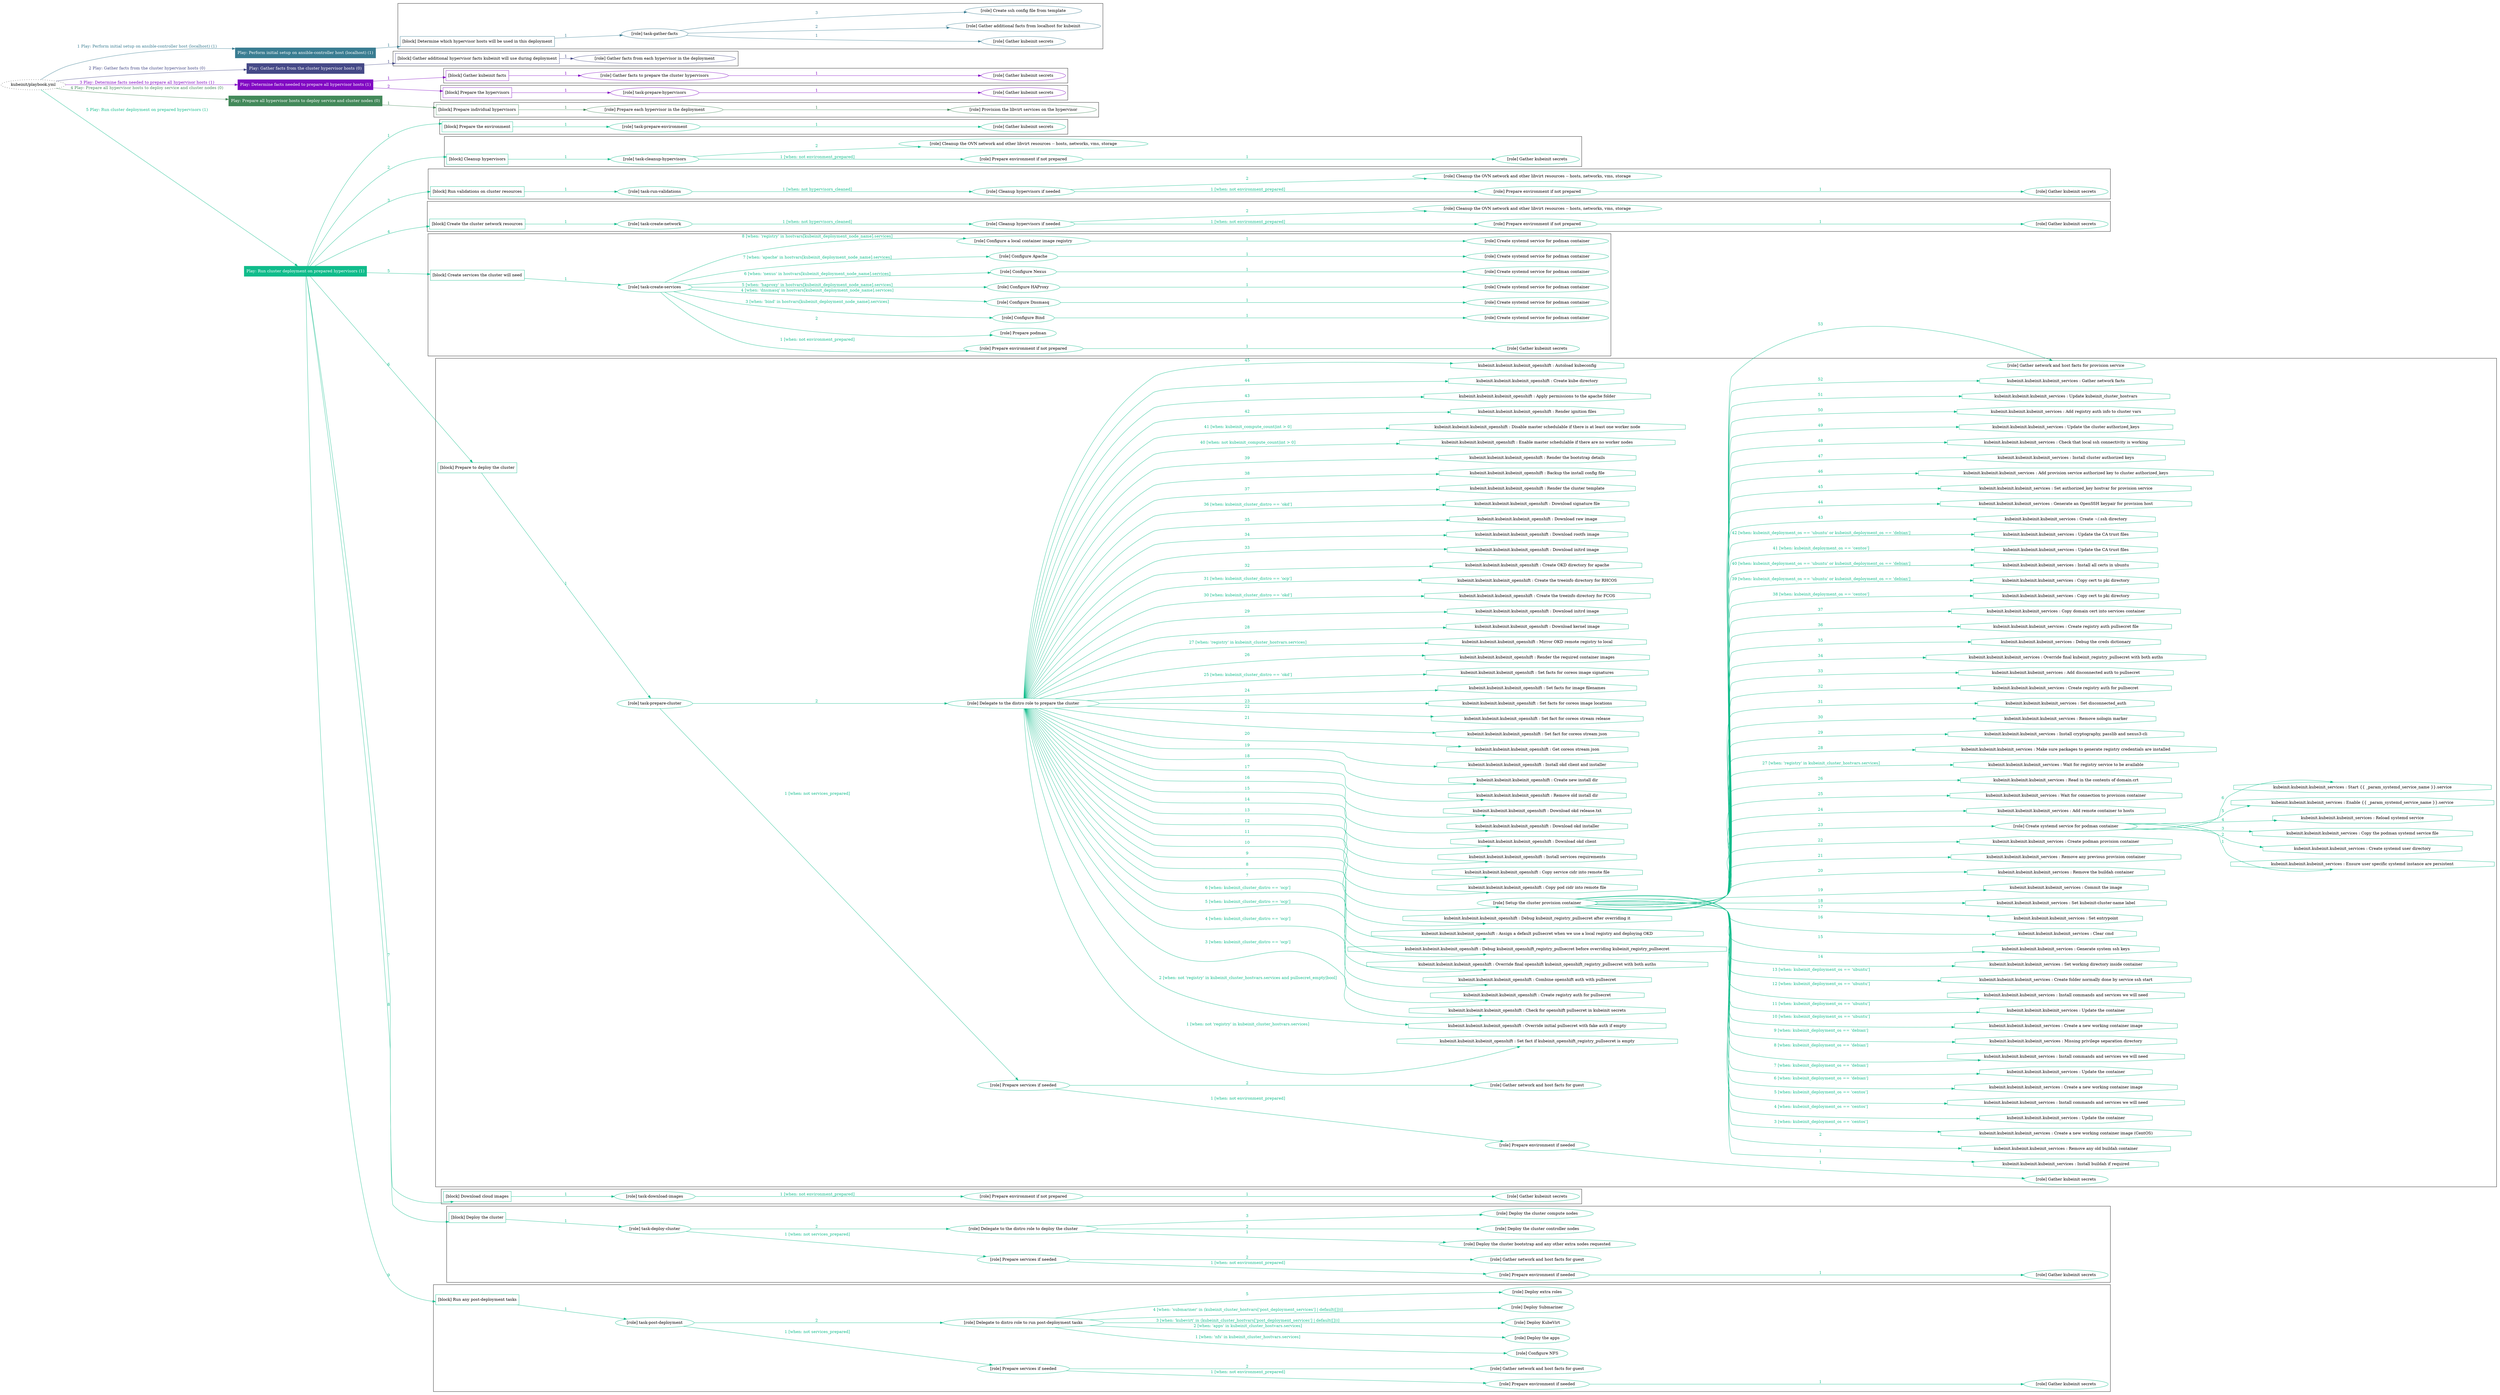 digraph {
	graph [concentrate=true ordering=in rankdir=LR ratio=fill]
	edge [esep=5 sep=10]
	"kubeinit/playbook.yml" [URL="/home/runner/work/kubeinit/kubeinit/kubeinit/playbook.yml" id=playbook_8153578c style=dotted]
	"kubeinit/playbook.yml" -> play_7ae90fb2 [label="1 Play: Perform initial setup on ansible-controller host (localhost) (1)" color="#3a7d92" fontcolor="#3a7d92" id=edge_play_7ae90fb2 labeltooltip="1 Play: Perform initial setup on ansible-controller host (localhost) (1)" tooltip="1 Play: Perform initial setup on ansible-controller host (localhost) (1)"]
	subgraph "Play: Perform initial setup on ansible-controller host (localhost) (1)" {
		play_7ae90fb2 [label="Play: Perform initial setup on ansible-controller host (localhost) (1)" URL="/home/runner/work/kubeinit/kubeinit/kubeinit/playbook.yml" color="#3a7d92" fontcolor="#ffffff" id=play_7ae90fb2 shape=box style=filled tooltip=localhost]
		play_7ae90fb2 -> block_7bb67c94 [label=1 color="#3a7d92" fontcolor="#3a7d92" id=edge_block_7bb67c94 labeltooltip=1 tooltip=1]
		subgraph cluster_block_7bb67c94 {
			block_7bb67c94 [label="[block] Determine which hypervisor hosts will be used in this deployment" URL="/home/runner/work/kubeinit/kubeinit/kubeinit/playbook.yml" color="#3a7d92" id=block_7bb67c94 labeltooltip="Determine which hypervisor hosts will be used in this deployment" shape=box tooltip="Determine which hypervisor hosts will be used in this deployment"]
			block_7bb67c94 -> role_ccde3d79 [label="1 " color="#3a7d92" fontcolor="#3a7d92" id=edge_role_ccde3d79 labeltooltip="1 " tooltip="1 "]
			subgraph "task-gather-facts" {
				role_ccde3d79 [label="[role] task-gather-facts" URL="/home/runner/work/kubeinit/kubeinit/kubeinit/playbook.yml" color="#3a7d92" id=role_ccde3d79 tooltip="task-gather-facts"]
				role_ccde3d79 -> role_8916abef [label="1 " color="#3a7d92" fontcolor="#3a7d92" id=edge_role_8916abef labeltooltip="1 " tooltip="1 "]
				subgraph "Gather kubeinit secrets" {
					role_8916abef [label="[role] Gather kubeinit secrets" URL="/home/runner/.ansible/collections/ansible_collections/kubeinit/kubeinit/roles/kubeinit_prepare/tasks/build_hypervisors_group.yml" color="#3a7d92" id=role_8916abef tooltip="Gather kubeinit secrets"]
				}
				role_ccde3d79 -> role_ec3ed78f [label="2 " color="#3a7d92" fontcolor="#3a7d92" id=edge_role_ec3ed78f labeltooltip="2 " tooltip="2 "]
				subgraph "Gather additional facts from localhost for kubeinit" {
					role_ec3ed78f [label="[role] Gather additional facts from localhost for kubeinit" URL="/home/runner/.ansible/collections/ansible_collections/kubeinit/kubeinit/roles/kubeinit_prepare/tasks/build_hypervisors_group.yml" color="#3a7d92" id=role_ec3ed78f tooltip="Gather additional facts from localhost for kubeinit"]
				}
				role_ccde3d79 -> role_b16b4064 [label="3 " color="#3a7d92" fontcolor="#3a7d92" id=edge_role_b16b4064 labeltooltip="3 " tooltip="3 "]
				subgraph "Create ssh config file from template" {
					role_b16b4064 [label="[role] Create ssh config file from template" URL="/home/runner/.ansible/collections/ansible_collections/kubeinit/kubeinit/roles/kubeinit_prepare/tasks/build_hypervisors_group.yml" color="#3a7d92" id=role_b16b4064 tooltip="Create ssh config file from template"]
				}
			}
		}
	}
	"kubeinit/playbook.yml" -> play_0f330cd5 [label="2 Play: Gather facts from the cluster hypervisor hosts (0)" color="#454987" fontcolor="#454987" id=edge_play_0f330cd5 labeltooltip="2 Play: Gather facts from the cluster hypervisor hosts (0)" tooltip="2 Play: Gather facts from the cluster hypervisor hosts (0)"]
	subgraph "Play: Gather facts from the cluster hypervisor hosts (0)" {
		play_0f330cd5 [label="Play: Gather facts from the cluster hypervisor hosts (0)" URL="/home/runner/work/kubeinit/kubeinit/kubeinit/playbook.yml" color="#454987" fontcolor="#ffffff" id=play_0f330cd5 shape=box style=filled tooltip="Play: Gather facts from the cluster hypervisor hosts (0)"]
		play_0f330cd5 -> block_0eeead2a [label=1 color="#454987" fontcolor="#454987" id=edge_block_0eeead2a labeltooltip=1 tooltip=1]
		subgraph cluster_block_0eeead2a {
			block_0eeead2a [label="[block] Gather additional hypervisor facts kubeinit will use during deployment" URL="/home/runner/work/kubeinit/kubeinit/kubeinit/playbook.yml" color="#454987" id=block_0eeead2a labeltooltip="Gather additional hypervisor facts kubeinit will use during deployment" shape=box tooltip="Gather additional hypervisor facts kubeinit will use during deployment"]
			block_0eeead2a -> role_08d979e9 [label="1 " color="#454987" fontcolor="#454987" id=edge_role_08d979e9 labeltooltip="1 " tooltip="1 "]
			subgraph "Gather facts from each hypervisor in the deployment" {
				role_08d979e9 [label="[role] Gather facts from each hypervisor in the deployment" URL="/home/runner/work/kubeinit/kubeinit/kubeinit/playbook.yml" color="#454987" id=role_08d979e9 tooltip="Gather facts from each hypervisor in the deployment"]
			}
		}
	}
	"kubeinit/playbook.yml" -> play_4bbc3882 [label="3 Play: Determine facts needed to prepare all hypervisor hosts (1)" color="#8109c3" fontcolor="#8109c3" id=edge_play_4bbc3882 labeltooltip="3 Play: Determine facts needed to prepare all hypervisor hosts (1)" tooltip="3 Play: Determine facts needed to prepare all hypervisor hosts (1)"]
	subgraph "Play: Determine facts needed to prepare all hypervisor hosts (1)" {
		play_4bbc3882 [label="Play: Determine facts needed to prepare all hypervisor hosts (1)" URL="/home/runner/work/kubeinit/kubeinit/kubeinit/playbook.yml" color="#8109c3" fontcolor="#ffffff" id=play_4bbc3882 shape=box style=filled tooltip=localhost]
		play_4bbc3882 -> block_b3efd5e2 [label=1 color="#8109c3" fontcolor="#8109c3" id=edge_block_b3efd5e2 labeltooltip=1 tooltip=1]
		subgraph cluster_block_b3efd5e2 {
			block_b3efd5e2 [label="[block] Gather kubeinit facts" URL="/home/runner/work/kubeinit/kubeinit/kubeinit/playbook.yml" color="#8109c3" id=block_b3efd5e2 labeltooltip="Gather kubeinit facts" shape=box tooltip="Gather kubeinit facts"]
			block_b3efd5e2 -> role_f3e51bf6 [label="1 " color="#8109c3" fontcolor="#8109c3" id=edge_role_f3e51bf6 labeltooltip="1 " tooltip="1 "]
			subgraph "Gather facts to prepare the cluster hypervisors" {
				role_f3e51bf6 [label="[role] Gather facts to prepare the cluster hypervisors" URL="/home/runner/work/kubeinit/kubeinit/kubeinit/playbook.yml" color="#8109c3" id=role_f3e51bf6 tooltip="Gather facts to prepare the cluster hypervisors"]
				role_f3e51bf6 -> role_8c931ef1 [label="1 " color="#8109c3" fontcolor="#8109c3" id=edge_role_8c931ef1 labeltooltip="1 " tooltip="1 "]
				subgraph "Gather kubeinit secrets" {
					role_8c931ef1 [label="[role] Gather kubeinit secrets" URL="/home/runner/.ansible/collections/ansible_collections/kubeinit/kubeinit/roles/kubeinit_prepare/tasks/gather_kubeinit_facts.yml" color="#8109c3" id=role_8c931ef1 tooltip="Gather kubeinit secrets"]
				}
			}
		}
		play_4bbc3882 -> block_49ab037c [label=2 color="#8109c3" fontcolor="#8109c3" id=edge_block_49ab037c labeltooltip=2 tooltip=2]
		subgraph cluster_block_49ab037c {
			block_49ab037c [label="[block] Prepare the hypervisors" URL="/home/runner/work/kubeinit/kubeinit/kubeinit/playbook.yml" color="#8109c3" id=block_49ab037c labeltooltip="Prepare the hypervisors" shape=box tooltip="Prepare the hypervisors"]
			block_49ab037c -> role_118b2c9e [label="1 " color="#8109c3" fontcolor="#8109c3" id=edge_role_118b2c9e labeltooltip="1 " tooltip="1 "]
			subgraph "task-prepare-hypervisors" {
				role_118b2c9e [label="[role] task-prepare-hypervisors" URL="/home/runner/work/kubeinit/kubeinit/kubeinit/playbook.yml" color="#8109c3" id=role_118b2c9e tooltip="task-prepare-hypervisors"]
				role_118b2c9e -> role_d285a4f3 [label="1 " color="#8109c3" fontcolor="#8109c3" id=edge_role_d285a4f3 labeltooltip="1 " tooltip="1 "]
				subgraph "Gather kubeinit secrets" {
					role_d285a4f3 [label="[role] Gather kubeinit secrets" URL="/home/runner/.ansible/collections/ansible_collections/kubeinit/kubeinit/roles/kubeinit_prepare/tasks/gather_kubeinit_facts.yml" color="#8109c3" id=role_d285a4f3 tooltip="Gather kubeinit secrets"]
				}
			}
		}
	}
	"kubeinit/playbook.yml" -> play_f7423b68 [label="4 Play: Prepare all hypervisor hosts to deploy service and cluster nodes (0)" color="#43895a" fontcolor="#43895a" id=edge_play_f7423b68 labeltooltip="4 Play: Prepare all hypervisor hosts to deploy service and cluster nodes (0)" tooltip="4 Play: Prepare all hypervisor hosts to deploy service and cluster nodes (0)"]
	subgraph "Play: Prepare all hypervisor hosts to deploy service and cluster nodes (0)" {
		play_f7423b68 [label="Play: Prepare all hypervisor hosts to deploy service and cluster nodes (0)" URL="/home/runner/work/kubeinit/kubeinit/kubeinit/playbook.yml" color="#43895a" fontcolor="#ffffff" id=play_f7423b68 shape=box style=filled tooltip="Play: Prepare all hypervisor hosts to deploy service and cluster nodes (0)"]
		play_f7423b68 -> block_09cce446 [label=1 color="#43895a" fontcolor="#43895a" id=edge_block_09cce446 labeltooltip=1 tooltip=1]
		subgraph cluster_block_09cce446 {
			block_09cce446 [label="[block] Prepare individual hypervisors" URL="/home/runner/work/kubeinit/kubeinit/kubeinit/playbook.yml" color="#43895a" id=block_09cce446 labeltooltip="Prepare individual hypervisors" shape=box tooltip="Prepare individual hypervisors"]
			block_09cce446 -> role_feb539e1 [label="1 " color="#43895a" fontcolor="#43895a" id=edge_role_feb539e1 labeltooltip="1 " tooltip="1 "]
			subgraph "Prepare each hypervisor in the deployment" {
				role_feb539e1 [label="[role] Prepare each hypervisor in the deployment" URL="/home/runner/work/kubeinit/kubeinit/kubeinit/playbook.yml" color="#43895a" id=role_feb539e1 tooltip="Prepare each hypervisor in the deployment"]
				role_feb539e1 -> role_1460eb33 [label="1 " color="#43895a" fontcolor="#43895a" id=edge_role_1460eb33 labeltooltip="1 " tooltip="1 "]
				subgraph "Provision the libvirt services on the hypervisor" {
					role_1460eb33 [label="[role] Provision the libvirt services on the hypervisor" URL="/home/runner/.ansible/collections/ansible_collections/kubeinit/kubeinit/roles/kubeinit_prepare/tasks/prepare_hypervisor.yml" color="#43895a" id=role_1460eb33 tooltip="Provision the libvirt services on the hypervisor"]
				}
			}
		}
	}
	"kubeinit/playbook.yml" -> play_c99c1809 [label="5 Play: Run cluster deployment on prepared hypervisors (1)" color="#10bc8b" fontcolor="#10bc8b" id=edge_play_c99c1809 labeltooltip="5 Play: Run cluster deployment on prepared hypervisors (1)" tooltip="5 Play: Run cluster deployment on prepared hypervisors (1)"]
	subgraph "Play: Run cluster deployment on prepared hypervisors (1)" {
		play_c99c1809 [label="Play: Run cluster deployment on prepared hypervisors (1)" URL="/home/runner/work/kubeinit/kubeinit/kubeinit/playbook.yml" color="#10bc8b" fontcolor="#ffffff" id=play_c99c1809 shape=box style=filled tooltip=localhost]
		play_c99c1809 -> block_eede7033 [label=1 color="#10bc8b" fontcolor="#10bc8b" id=edge_block_eede7033 labeltooltip=1 tooltip=1]
		subgraph cluster_block_eede7033 {
			block_eede7033 [label="[block] Prepare the environment" URL="/home/runner/work/kubeinit/kubeinit/kubeinit/playbook.yml" color="#10bc8b" id=block_eede7033 labeltooltip="Prepare the environment" shape=box tooltip="Prepare the environment"]
			block_eede7033 -> role_869fdb99 [label="1 " color="#10bc8b" fontcolor="#10bc8b" id=edge_role_869fdb99 labeltooltip="1 " tooltip="1 "]
			subgraph "task-prepare-environment" {
				role_869fdb99 [label="[role] task-prepare-environment" URL="/home/runner/work/kubeinit/kubeinit/kubeinit/playbook.yml" color="#10bc8b" id=role_869fdb99 tooltip="task-prepare-environment"]
				role_869fdb99 -> role_1fc285df [label="1 " color="#10bc8b" fontcolor="#10bc8b" id=edge_role_1fc285df labeltooltip="1 " tooltip="1 "]
				subgraph "Gather kubeinit secrets" {
					role_1fc285df [label="[role] Gather kubeinit secrets" URL="/home/runner/.ansible/collections/ansible_collections/kubeinit/kubeinit/roles/kubeinit_prepare/tasks/gather_kubeinit_facts.yml" color="#10bc8b" id=role_1fc285df tooltip="Gather kubeinit secrets"]
				}
			}
		}
		play_c99c1809 -> block_534f5f6c [label=2 color="#10bc8b" fontcolor="#10bc8b" id=edge_block_534f5f6c labeltooltip=2 tooltip=2]
		subgraph cluster_block_534f5f6c {
			block_534f5f6c [label="[block] Cleanup hypervisors" URL="/home/runner/work/kubeinit/kubeinit/kubeinit/playbook.yml" color="#10bc8b" id=block_534f5f6c labeltooltip="Cleanup hypervisors" shape=box tooltip="Cleanup hypervisors"]
			block_534f5f6c -> role_c5ff8265 [label="1 " color="#10bc8b" fontcolor="#10bc8b" id=edge_role_c5ff8265 labeltooltip="1 " tooltip="1 "]
			subgraph "task-cleanup-hypervisors" {
				role_c5ff8265 [label="[role] task-cleanup-hypervisors" URL="/home/runner/work/kubeinit/kubeinit/kubeinit/playbook.yml" color="#10bc8b" id=role_c5ff8265 tooltip="task-cleanup-hypervisors"]
				role_c5ff8265 -> role_6e4cea25 [label="1 [when: not environment_prepared]" color="#10bc8b" fontcolor="#10bc8b" id=edge_role_6e4cea25 labeltooltip="1 [when: not environment_prepared]" tooltip="1 [when: not environment_prepared]"]
				subgraph "Prepare environment if not prepared" {
					role_6e4cea25 [label="[role] Prepare environment if not prepared" URL="/home/runner/.ansible/collections/ansible_collections/kubeinit/kubeinit/roles/kubeinit_prepare/tasks/cleanup_hypervisors.yml" color="#10bc8b" id=role_6e4cea25 tooltip="Prepare environment if not prepared"]
					role_6e4cea25 -> role_97da2f70 [label="1 " color="#10bc8b" fontcolor="#10bc8b" id=edge_role_97da2f70 labeltooltip="1 " tooltip="1 "]
					subgraph "Gather kubeinit secrets" {
						role_97da2f70 [label="[role] Gather kubeinit secrets" URL="/home/runner/.ansible/collections/ansible_collections/kubeinit/kubeinit/roles/kubeinit_prepare/tasks/gather_kubeinit_facts.yml" color="#10bc8b" id=role_97da2f70 tooltip="Gather kubeinit secrets"]
					}
				}
				role_c5ff8265 -> role_2bc2cd83 [label="2 " color="#10bc8b" fontcolor="#10bc8b" id=edge_role_2bc2cd83 labeltooltip="2 " tooltip="2 "]
				subgraph "Cleanup the OVN network and other libvirt resources -- hosts, networks, vms, storage" {
					role_2bc2cd83 [label="[role] Cleanup the OVN network and other libvirt resources -- hosts, networks, vms, storage" URL="/home/runner/.ansible/collections/ansible_collections/kubeinit/kubeinit/roles/kubeinit_prepare/tasks/cleanup_hypervisors.yml" color="#10bc8b" id=role_2bc2cd83 tooltip="Cleanup the OVN network and other libvirt resources -- hosts, networks, vms, storage"]
				}
			}
		}
		play_c99c1809 -> block_dda17808 [label=3 color="#10bc8b" fontcolor="#10bc8b" id=edge_block_dda17808 labeltooltip=3 tooltip=3]
		subgraph cluster_block_dda17808 {
			block_dda17808 [label="[block] Run validations on cluster resources" URL="/home/runner/work/kubeinit/kubeinit/kubeinit/playbook.yml" color="#10bc8b" id=block_dda17808 labeltooltip="Run validations on cluster resources" shape=box tooltip="Run validations on cluster resources"]
			block_dda17808 -> role_9288b717 [label="1 " color="#10bc8b" fontcolor="#10bc8b" id=edge_role_9288b717 labeltooltip="1 " tooltip="1 "]
			subgraph "task-run-validations" {
				role_9288b717 [label="[role] task-run-validations" URL="/home/runner/work/kubeinit/kubeinit/kubeinit/playbook.yml" color="#10bc8b" id=role_9288b717 tooltip="task-run-validations"]
				role_9288b717 -> role_6a6dcdeb [label="1 [when: not hypervisors_cleaned]" color="#10bc8b" fontcolor="#10bc8b" id=edge_role_6a6dcdeb labeltooltip="1 [when: not hypervisors_cleaned]" tooltip="1 [when: not hypervisors_cleaned]"]
				subgraph "Cleanup hypervisors if needed" {
					role_6a6dcdeb [label="[role] Cleanup hypervisors if needed" URL="/home/runner/.ansible/collections/ansible_collections/kubeinit/kubeinit/roles/kubeinit_validations/tasks/main.yml" color="#10bc8b" id=role_6a6dcdeb tooltip="Cleanup hypervisors if needed"]
					role_6a6dcdeb -> role_f98f4b7d [label="1 [when: not environment_prepared]" color="#10bc8b" fontcolor="#10bc8b" id=edge_role_f98f4b7d labeltooltip="1 [when: not environment_prepared]" tooltip="1 [when: not environment_prepared]"]
					subgraph "Prepare environment if not prepared" {
						role_f98f4b7d [label="[role] Prepare environment if not prepared" URL="/home/runner/.ansible/collections/ansible_collections/kubeinit/kubeinit/roles/kubeinit_prepare/tasks/cleanup_hypervisors.yml" color="#10bc8b" id=role_f98f4b7d tooltip="Prepare environment if not prepared"]
						role_f98f4b7d -> role_e0825ec0 [label="1 " color="#10bc8b" fontcolor="#10bc8b" id=edge_role_e0825ec0 labeltooltip="1 " tooltip="1 "]
						subgraph "Gather kubeinit secrets" {
							role_e0825ec0 [label="[role] Gather kubeinit secrets" URL="/home/runner/.ansible/collections/ansible_collections/kubeinit/kubeinit/roles/kubeinit_prepare/tasks/gather_kubeinit_facts.yml" color="#10bc8b" id=role_e0825ec0 tooltip="Gather kubeinit secrets"]
						}
					}
					role_6a6dcdeb -> role_e49408f9 [label="2 " color="#10bc8b" fontcolor="#10bc8b" id=edge_role_e49408f9 labeltooltip="2 " tooltip="2 "]
					subgraph "Cleanup the OVN network and other libvirt resources -- hosts, networks, vms, storage" {
						role_e49408f9 [label="[role] Cleanup the OVN network and other libvirt resources -- hosts, networks, vms, storage" URL="/home/runner/.ansible/collections/ansible_collections/kubeinit/kubeinit/roles/kubeinit_prepare/tasks/cleanup_hypervisors.yml" color="#10bc8b" id=role_e49408f9 tooltip="Cleanup the OVN network and other libvirt resources -- hosts, networks, vms, storage"]
					}
				}
			}
		}
		play_c99c1809 -> block_c9a660bc [label=4 color="#10bc8b" fontcolor="#10bc8b" id=edge_block_c9a660bc labeltooltip=4 tooltip=4]
		subgraph cluster_block_c9a660bc {
			block_c9a660bc [label="[block] Create the cluster network resources" URL="/home/runner/work/kubeinit/kubeinit/kubeinit/playbook.yml" color="#10bc8b" id=block_c9a660bc labeltooltip="Create the cluster network resources" shape=box tooltip="Create the cluster network resources"]
			block_c9a660bc -> role_5b1b4043 [label="1 " color="#10bc8b" fontcolor="#10bc8b" id=edge_role_5b1b4043 labeltooltip="1 " tooltip="1 "]
			subgraph "task-create-network" {
				role_5b1b4043 [label="[role] task-create-network" URL="/home/runner/work/kubeinit/kubeinit/kubeinit/playbook.yml" color="#10bc8b" id=role_5b1b4043 tooltip="task-create-network"]
				role_5b1b4043 -> role_8dbc8fbf [label="1 [when: not hypervisors_cleaned]" color="#10bc8b" fontcolor="#10bc8b" id=edge_role_8dbc8fbf labeltooltip="1 [when: not hypervisors_cleaned]" tooltip="1 [when: not hypervisors_cleaned]"]
				subgraph "Cleanup hypervisors if needed" {
					role_8dbc8fbf [label="[role] Cleanup hypervisors if needed" URL="/home/runner/.ansible/collections/ansible_collections/kubeinit/kubeinit/roles/kubeinit_libvirt/tasks/create_network.yml" color="#10bc8b" id=role_8dbc8fbf tooltip="Cleanup hypervisors if needed"]
					role_8dbc8fbf -> role_0e60eaf5 [label="1 [when: not environment_prepared]" color="#10bc8b" fontcolor="#10bc8b" id=edge_role_0e60eaf5 labeltooltip="1 [when: not environment_prepared]" tooltip="1 [when: not environment_prepared]"]
					subgraph "Prepare environment if not prepared" {
						role_0e60eaf5 [label="[role] Prepare environment if not prepared" URL="/home/runner/.ansible/collections/ansible_collections/kubeinit/kubeinit/roles/kubeinit_prepare/tasks/cleanup_hypervisors.yml" color="#10bc8b" id=role_0e60eaf5 tooltip="Prepare environment if not prepared"]
						role_0e60eaf5 -> role_8d2c624f [label="1 " color="#10bc8b" fontcolor="#10bc8b" id=edge_role_8d2c624f labeltooltip="1 " tooltip="1 "]
						subgraph "Gather kubeinit secrets" {
							role_8d2c624f [label="[role] Gather kubeinit secrets" URL="/home/runner/.ansible/collections/ansible_collections/kubeinit/kubeinit/roles/kubeinit_prepare/tasks/gather_kubeinit_facts.yml" color="#10bc8b" id=role_8d2c624f tooltip="Gather kubeinit secrets"]
						}
					}
					role_8dbc8fbf -> role_5475d023 [label="2 " color="#10bc8b" fontcolor="#10bc8b" id=edge_role_5475d023 labeltooltip="2 " tooltip="2 "]
					subgraph "Cleanup the OVN network and other libvirt resources -- hosts, networks, vms, storage" {
						role_5475d023 [label="[role] Cleanup the OVN network and other libvirt resources -- hosts, networks, vms, storage" URL="/home/runner/.ansible/collections/ansible_collections/kubeinit/kubeinit/roles/kubeinit_prepare/tasks/cleanup_hypervisors.yml" color="#10bc8b" id=role_5475d023 tooltip="Cleanup the OVN network and other libvirt resources -- hosts, networks, vms, storage"]
					}
				}
			}
		}
		play_c99c1809 -> block_ba128b17 [label=5 color="#10bc8b" fontcolor="#10bc8b" id=edge_block_ba128b17 labeltooltip=5 tooltip=5]
		subgraph cluster_block_ba128b17 {
			block_ba128b17 [label="[block] Create services the cluster will need" URL="/home/runner/work/kubeinit/kubeinit/kubeinit/playbook.yml" color="#10bc8b" id=block_ba128b17 labeltooltip="Create services the cluster will need" shape=box tooltip="Create services the cluster will need"]
			block_ba128b17 -> role_9be60f87 [label="1 " color="#10bc8b" fontcolor="#10bc8b" id=edge_role_9be60f87 labeltooltip="1 " tooltip="1 "]
			subgraph "task-create-services" {
				role_9be60f87 [label="[role] task-create-services" URL="/home/runner/work/kubeinit/kubeinit/kubeinit/playbook.yml" color="#10bc8b" id=role_9be60f87 tooltip="task-create-services"]
				role_9be60f87 -> role_89bbe5a5 [label="1 [when: not environment_prepared]" color="#10bc8b" fontcolor="#10bc8b" id=edge_role_89bbe5a5 labeltooltip="1 [when: not environment_prepared]" tooltip="1 [when: not environment_prepared]"]
				subgraph "Prepare environment if not prepared" {
					role_89bbe5a5 [label="[role] Prepare environment if not prepared" URL="/home/runner/.ansible/collections/ansible_collections/kubeinit/kubeinit/roles/kubeinit_services/tasks/main.yml" color="#10bc8b" id=role_89bbe5a5 tooltip="Prepare environment if not prepared"]
					role_89bbe5a5 -> role_1862de8f [label="1 " color="#10bc8b" fontcolor="#10bc8b" id=edge_role_1862de8f labeltooltip="1 " tooltip="1 "]
					subgraph "Gather kubeinit secrets" {
						role_1862de8f [label="[role] Gather kubeinit secrets" URL="/home/runner/.ansible/collections/ansible_collections/kubeinit/kubeinit/roles/kubeinit_prepare/tasks/gather_kubeinit_facts.yml" color="#10bc8b" id=role_1862de8f tooltip="Gather kubeinit secrets"]
					}
				}
				role_9be60f87 -> role_4e9d5281 [label="2 " color="#10bc8b" fontcolor="#10bc8b" id=edge_role_4e9d5281 labeltooltip="2 " tooltip="2 "]
				subgraph "Prepare podman" {
					role_4e9d5281 [label="[role] Prepare podman" URL="/home/runner/.ansible/collections/ansible_collections/kubeinit/kubeinit/roles/kubeinit_services/tasks/00_create_service_pod.yml" color="#10bc8b" id=role_4e9d5281 tooltip="Prepare podman"]
				}
				role_9be60f87 -> role_70a17a69 [label="3 [when: 'bind' in hostvars[kubeinit_deployment_node_name].services]" color="#10bc8b" fontcolor="#10bc8b" id=edge_role_70a17a69 labeltooltip="3 [when: 'bind' in hostvars[kubeinit_deployment_node_name].services]" tooltip="3 [when: 'bind' in hostvars[kubeinit_deployment_node_name].services]"]
				subgraph "Configure Bind" {
					role_70a17a69 [label="[role] Configure Bind" URL="/home/runner/.ansible/collections/ansible_collections/kubeinit/kubeinit/roles/kubeinit_services/tasks/start_services_containers.yml" color="#10bc8b" id=role_70a17a69 tooltip="Configure Bind"]
					role_70a17a69 -> role_ebf4600a [label="1 " color="#10bc8b" fontcolor="#10bc8b" id=edge_role_ebf4600a labeltooltip="1 " tooltip="1 "]
					subgraph "Create systemd service for podman container" {
						role_ebf4600a [label="[role] Create systemd service for podman container" URL="/home/runner/.ansible/collections/ansible_collections/kubeinit/kubeinit/roles/kubeinit_bind/tasks/main.yml" color="#10bc8b" id=role_ebf4600a tooltip="Create systemd service for podman container"]
					}
				}
				role_9be60f87 -> role_94136845 [label="4 [when: 'dnsmasq' in hostvars[kubeinit_deployment_node_name].services]" color="#10bc8b" fontcolor="#10bc8b" id=edge_role_94136845 labeltooltip="4 [when: 'dnsmasq' in hostvars[kubeinit_deployment_node_name].services]" tooltip="4 [when: 'dnsmasq' in hostvars[kubeinit_deployment_node_name].services]"]
				subgraph "Configure Dnsmasq" {
					role_94136845 [label="[role] Configure Dnsmasq" URL="/home/runner/.ansible/collections/ansible_collections/kubeinit/kubeinit/roles/kubeinit_services/tasks/start_services_containers.yml" color="#10bc8b" id=role_94136845 tooltip="Configure Dnsmasq"]
					role_94136845 -> role_eb8750b7 [label="1 " color="#10bc8b" fontcolor="#10bc8b" id=edge_role_eb8750b7 labeltooltip="1 " tooltip="1 "]
					subgraph "Create systemd service for podman container" {
						role_eb8750b7 [label="[role] Create systemd service for podman container" URL="/home/runner/.ansible/collections/ansible_collections/kubeinit/kubeinit/roles/kubeinit_dnsmasq/tasks/main.yml" color="#10bc8b" id=role_eb8750b7 tooltip="Create systemd service for podman container"]
					}
				}
				role_9be60f87 -> role_44effd9e [label="5 [when: 'haproxy' in hostvars[kubeinit_deployment_node_name].services]" color="#10bc8b" fontcolor="#10bc8b" id=edge_role_44effd9e labeltooltip="5 [when: 'haproxy' in hostvars[kubeinit_deployment_node_name].services]" tooltip="5 [when: 'haproxy' in hostvars[kubeinit_deployment_node_name].services]"]
				subgraph "Configure HAProxy" {
					role_44effd9e [label="[role] Configure HAProxy" URL="/home/runner/.ansible/collections/ansible_collections/kubeinit/kubeinit/roles/kubeinit_services/tasks/start_services_containers.yml" color="#10bc8b" id=role_44effd9e tooltip="Configure HAProxy"]
					role_44effd9e -> role_8cd9b880 [label="1 " color="#10bc8b" fontcolor="#10bc8b" id=edge_role_8cd9b880 labeltooltip="1 " tooltip="1 "]
					subgraph "Create systemd service for podman container" {
						role_8cd9b880 [label="[role] Create systemd service for podman container" URL="/home/runner/.ansible/collections/ansible_collections/kubeinit/kubeinit/roles/kubeinit_haproxy/tasks/main.yml" color="#10bc8b" id=role_8cd9b880 tooltip="Create systemd service for podman container"]
					}
				}
				role_9be60f87 -> role_2e603c49 [label="6 [when: 'nexus' in hostvars[kubeinit_deployment_node_name].services]" color="#10bc8b" fontcolor="#10bc8b" id=edge_role_2e603c49 labeltooltip="6 [when: 'nexus' in hostvars[kubeinit_deployment_node_name].services]" tooltip="6 [when: 'nexus' in hostvars[kubeinit_deployment_node_name].services]"]
				subgraph "Configure Nexus" {
					role_2e603c49 [label="[role] Configure Nexus" URL="/home/runner/.ansible/collections/ansible_collections/kubeinit/kubeinit/roles/kubeinit_services/tasks/start_services_containers.yml" color="#10bc8b" id=role_2e603c49 tooltip="Configure Nexus"]
					role_2e603c49 -> role_bdc7b39c [label="1 " color="#10bc8b" fontcolor="#10bc8b" id=edge_role_bdc7b39c labeltooltip="1 " tooltip="1 "]
					subgraph "Create systemd service for podman container" {
						role_bdc7b39c [label="[role] Create systemd service for podman container" URL="/home/runner/.ansible/collections/ansible_collections/kubeinit/kubeinit/roles/kubeinit_nexus/tasks/main.yml" color="#10bc8b" id=role_bdc7b39c tooltip="Create systemd service for podman container"]
					}
				}
				role_9be60f87 -> role_e257328e [label="7 [when: 'apache' in hostvars[kubeinit_deployment_node_name].services]" color="#10bc8b" fontcolor="#10bc8b" id=edge_role_e257328e labeltooltip="7 [when: 'apache' in hostvars[kubeinit_deployment_node_name].services]" tooltip="7 [when: 'apache' in hostvars[kubeinit_deployment_node_name].services]"]
				subgraph "Configure Apache" {
					role_e257328e [label="[role] Configure Apache" URL="/home/runner/.ansible/collections/ansible_collections/kubeinit/kubeinit/roles/kubeinit_services/tasks/start_services_containers.yml" color="#10bc8b" id=role_e257328e tooltip="Configure Apache"]
					role_e257328e -> role_711321c0 [label="1 " color="#10bc8b" fontcolor="#10bc8b" id=edge_role_711321c0 labeltooltip="1 " tooltip="1 "]
					subgraph "Create systemd service for podman container" {
						role_711321c0 [label="[role] Create systemd service for podman container" URL="/home/runner/.ansible/collections/ansible_collections/kubeinit/kubeinit/roles/kubeinit_apache/tasks/main.yml" color="#10bc8b" id=role_711321c0 tooltip="Create systemd service for podman container"]
					}
				}
				role_9be60f87 -> role_81e469f0 [label="8 [when: 'registry' in hostvars[kubeinit_deployment_node_name].services]" color="#10bc8b" fontcolor="#10bc8b" id=edge_role_81e469f0 labeltooltip="8 [when: 'registry' in hostvars[kubeinit_deployment_node_name].services]" tooltip="8 [when: 'registry' in hostvars[kubeinit_deployment_node_name].services]"]
				subgraph "Configure a local container image registry" {
					role_81e469f0 [label="[role] Configure a local container image registry" URL="/home/runner/.ansible/collections/ansible_collections/kubeinit/kubeinit/roles/kubeinit_services/tasks/start_services_containers.yml" color="#10bc8b" id=role_81e469f0 tooltip="Configure a local container image registry"]
					role_81e469f0 -> role_b30bc6a1 [label="1 " color="#10bc8b" fontcolor="#10bc8b" id=edge_role_b30bc6a1 labeltooltip="1 " tooltip="1 "]
					subgraph "Create systemd service for podman container" {
						role_b30bc6a1 [label="[role] Create systemd service for podman container" URL="/home/runner/.ansible/collections/ansible_collections/kubeinit/kubeinit/roles/kubeinit_registry/tasks/main.yml" color="#10bc8b" id=role_b30bc6a1 tooltip="Create systemd service for podman container"]
					}
				}
			}
		}
		play_c99c1809 -> block_c51ab0e5 [label=6 color="#10bc8b" fontcolor="#10bc8b" id=edge_block_c51ab0e5 labeltooltip=6 tooltip=6]
		subgraph cluster_block_c51ab0e5 {
			block_c51ab0e5 [label="[block] Prepare to deploy the cluster" URL="/home/runner/work/kubeinit/kubeinit/kubeinit/playbook.yml" color="#10bc8b" id=block_c51ab0e5 labeltooltip="Prepare to deploy the cluster" shape=box tooltip="Prepare to deploy the cluster"]
			block_c51ab0e5 -> role_e4d4a379 [label="1 " color="#10bc8b" fontcolor="#10bc8b" id=edge_role_e4d4a379 labeltooltip="1 " tooltip="1 "]
			subgraph "task-prepare-cluster" {
				role_e4d4a379 [label="[role] task-prepare-cluster" URL="/home/runner/work/kubeinit/kubeinit/kubeinit/playbook.yml" color="#10bc8b" id=role_e4d4a379 tooltip="task-prepare-cluster"]
				role_e4d4a379 -> role_b7c870a8 [label="1 [when: not services_prepared]" color="#10bc8b" fontcolor="#10bc8b" id=edge_role_b7c870a8 labeltooltip="1 [when: not services_prepared]" tooltip="1 [when: not services_prepared]"]
				subgraph "Prepare services if needed" {
					role_b7c870a8 [label="[role] Prepare services if needed" URL="/home/runner/.ansible/collections/ansible_collections/kubeinit/kubeinit/roles/kubeinit_prepare/tasks/prepare_cluster.yml" color="#10bc8b" id=role_b7c870a8 tooltip="Prepare services if needed"]
					role_b7c870a8 -> role_85cbce45 [label="1 [when: not environment_prepared]" color="#10bc8b" fontcolor="#10bc8b" id=edge_role_85cbce45 labeltooltip="1 [when: not environment_prepared]" tooltip="1 [when: not environment_prepared]"]
					subgraph "Prepare environment if needed" {
						role_85cbce45 [label="[role] Prepare environment if needed" URL="/home/runner/.ansible/collections/ansible_collections/kubeinit/kubeinit/roles/kubeinit_services/tasks/prepare_services.yml" color="#10bc8b" id=role_85cbce45 tooltip="Prepare environment if needed"]
						role_85cbce45 -> role_225f1971 [label="1 " color="#10bc8b" fontcolor="#10bc8b" id=edge_role_225f1971 labeltooltip="1 " tooltip="1 "]
						subgraph "Gather kubeinit secrets" {
							role_225f1971 [label="[role] Gather kubeinit secrets" URL="/home/runner/.ansible/collections/ansible_collections/kubeinit/kubeinit/roles/kubeinit_prepare/tasks/gather_kubeinit_facts.yml" color="#10bc8b" id=role_225f1971 tooltip="Gather kubeinit secrets"]
						}
					}
					role_b7c870a8 -> role_e03b2ca1 [label="2 " color="#10bc8b" fontcolor="#10bc8b" id=edge_role_e03b2ca1 labeltooltip="2 " tooltip="2 "]
					subgraph "Gather network and host facts for guest" {
						role_e03b2ca1 [label="[role] Gather network and host facts for guest" URL="/home/runner/.ansible/collections/ansible_collections/kubeinit/kubeinit/roles/kubeinit_services/tasks/prepare_services.yml" color="#10bc8b" id=role_e03b2ca1 tooltip="Gather network and host facts for guest"]
					}
				}
				role_e4d4a379 -> role_b100518d [label="2 " color="#10bc8b" fontcolor="#10bc8b" id=edge_role_b100518d labeltooltip="2 " tooltip="2 "]
				subgraph "Delegate to the distro role to prepare the cluster" {
					role_b100518d [label="[role] Delegate to the distro role to prepare the cluster" URL="/home/runner/.ansible/collections/ansible_collections/kubeinit/kubeinit/roles/kubeinit_prepare/tasks/prepare_cluster.yml" color="#10bc8b" id=role_b100518d tooltip="Delegate to the distro role to prepare the cluster"]
					task_157ea290 [label="kubeinit.kubeinit.kubeinit_openshift : Set fact if kubeinit_openshift_registry_pullsecret is empty" URL="/home/runner/.ansible/collections/ansible_collections/kubeinit/kubeinit/roles/kubeinit_openshift/tasks/prepare_cluster.yml" color="#10bc8b" id=task_157ea290 shape=octagon tooltip="kubeinit.kubeinit.kubeinit_openshift : Set fact if kubeinit_openshift_registry_pullsecret is empty"]
					role_b100518d -> task_157ea290 [label="1 [when: not 'registry' in kubeinit_cluster_hostvars.services]" color="#10bc8b" fontcolor="#10bc8b" id=edge_task_157ea290 labeltooltip="1 [when: not 'registry' in kubeinit_cluster_hostvars.services]" tooltip="1 [when: not 'registry' in kubeinit_cluster_hostvars.services]"]
					task_b144dac3 [label="kubeinit.kubeinit.kubeinit_openshift : Override initial pullsecret with fake auth if empty" URL="/home/runner/.ansible/collections/ansible_collections/kubeinit/kubeinit/roles/kubeinit_openshift/tasks/prepare_cluster.yml" color="#10bc8b" id=task_b144dac3 shape=octagon tooltip="kubeinit.kubeinit.kubeinit_openshift : Override initial pullsecret with fake auth if empty"]
					role_b100518d -> task_b144dac3 [label="2 [when: not 'registry' in kubeinit_cluster_hostvars.services and pullsecret_empty|bool]" color="#10bc8b" fontcolor="#10bc8b" id=edge_task_b144dac3 labeltooltip="2 [when: not 'registry' in kubeinit_cluster_hostvars.services and pullsecret_empty|bool]" tooltip="2 [when: not 'registry' in kubeinit_cluster_hostvars.services and pullsecret_empty|bool]"]
					task_87fedc97 [label="kubeinit.kubeinit.kubeinit_openshift : Check for openshift pullsecret in kubeinit secrets" URL="/home/runner/.ansible/collections/ansible_collections/kubeinit/kubeinit/roles/kubeinit_openshift/tasks/prepare_cluster.yml" color="#10bc8b" id=task_87fedc97 shape=octagon tooltip="kubeinit.kubeinit.kubeinit_openshift : Check for openshift pullsecret in kubeinit secrets"]
					role_b100518d -> task_87fedc97 [label="3 [when: kubeinit_cluster_distro == 'ocp']" color="#10bc8b" fontcolor="#10bc8b" id=edge_task_87fedc97 labeltooltip="3 [when: kubeinit_cluster_distro == 'ocp']" tooltip="3 [when: kubeinit_cluster_distro == 'ocp']"]
					task_c87cb2e0 [label="kubeinit.kubeinit.kubeinit_openshift : Create registry auth for pullsecret" URL="/home/runner/.ansible/collections/ansible_collections/kubeinit/kubeinit/roles/kubeinit_openshift/tasks/prepare_cluster.yml" color="#10bc8b" id=task_c87cb2e0 shape=octagon tooltip="kubeinit.kubeinit.kubeinit_openshift : Create registry auth for pullsecret"]
					role_b100518d -> task_c87cb2e0 [label="4 [when: kubeinit_cluster_distro == 'ocp']" color="#10bc8b" fontcolor="#10bc8b" id=edge_task_c87cb2e0 labeltooltip="4 [when: kubeinit_cluster_distro == 'ocp']" tooltip="4 [when: kubeinit_cluster_distro == 'ocp']"]
					task_e7b30501 [label="kubeinit.kubeinit.kubeinit_openshift : Combine openshift auth with pullsecret" URL="/home/runner/.ansible/collections/ansible_collections/kubeinit/kubeinit/roles/kubeinit_openshift/tasks/prepare_cluster.yml" color="#10bc8b" id=task_e7b30501 shape=octagon tooltip="kubeinit.kubeinit.kubeinit_openshift : Combine openshift auth with pullsecret"]
					role_b100518d -> task_e7b30501 [label="5 [when: kubeinit_cluster_distro == 'ocp']" color="#10bc8b" fontcolor="#10bc8b" id=edge_task_e7b30501 labeltooltip="5 [when: kubeinit_cluster_distro == 'ocp']" tooltip="5 [when: kubeinit_cluster_distro == 'ocp']"]
					task_221ae840 [label="kubeinit.kubeinit.kubeinit_openshift : Override final openshift kubeinit_openshift_registry_pullsecret with both auths" URL="/home/runner/.ansible/collections/ansible_collections/kubeinit/kubeinit/roles/kubeinit_openshift/tasks/prepare_cluster.yml" color="#10bc8b" id=task_221ae840 shape=octagon tooltip="kubeinit.kubeinit.kubeinit_openshift : Override final openshift kubeinit_openshift_registry_pullsecret with both auths"]
					role_b100518d -> task_221ae840 [label="6 [when: kubeinit_cluster_distro == 'ocp']" color="#10bc8b" fontcolor="#10bc8b" id=edge_task_221ae840 labeltooltip="6 [when: kubeinit_cluster_distro == 'ocp']" tooltip="6 [when: kubeinit_cluster_distro == 'ocp']"]
					task_eccc462c [label="kubeinit.kubeinit.kubeinit_openshift : Debug kubeinit_openshift_registry_pullsecret before overriding kubeinit_registry_pullsecret" URL="/home/runner/.ansible/collections/ansible_collections/kubeinit/kubeinit/roles/kubeinit_openshift/tasks/prepare_cluster.yml" color="#10bc8b" id=task_eccc462c shape=octagon tooltip="kubeinit.kubeinit.kubeinit_openshift : Debug kubeinit_openshift_registry_pullsecret before overriding kubeinit_registry_pullsecret"]
					role_b100518d -> task_eccc462c [label="7 " color="#10bc8b" fontcolor="#10bc8b" id=edge_task_eccc462c labeltooltip="7 " tooltip="7 "]
					task_30624199 [label="kubeinit.kubeinit.kubeinit_openshift : Assign a default pullsecret when we use a local registry and deploying OKD" URL="/home/runner/.ansible/collections/ansible_collections/kubeinit/kubeinit/roles/kubeinit_openshift/tasks/prepare_cluster.yml" color="#10bc8b" id=task_30624199 shape=octagon tooltip="kubeinit.kubeinit.kubeinit_openshift : Assign a default pullsecret when we use a local registry and deploying OKD"]
					role_b100518d -> task_30624199 [label="8 " color="#10bc8b" fontcolor="#10bc8b" id=edge_task_30624199 labeltooltip="8 " tooltip="8 "]
					task_5b91db75 [label="kubeinit.kubeinit.kubeinit_openshift : Debug kubeinit_registry_pullsecret after overriding it" URL="/home/runner/.ansible/collections/ansible_collections/kubeinit/kubeinit/roles/kubeinit_openshift/tasks/prepare_cluster.yml" color="#10bc8b" id=task_5b91db75 shape=octagon tooltip="kubeinit.kubeinit.kubeinit_openshift : Debug kubeinit_registry_pullsecret after overriding it"]
					role_b100518d -> task_5b91db75 [label="9 " color="#10bc8b" fontcolor="#10bc8b" id=edge_task_5b91db75 labeltooltip="9 " tooltip="9 "]
					role_b100518d -> role_cdecf897 [label="10 " color="#10bc8b" fontcolor="#10bc8b" id=edge_role_cdecf897 labeltooltip="10 " tooltip="10 "]
					subgraph "Setup the cluster provision container" {
						role_cdecf897 [label="[role] Setup the cluster provision container" URL="/home/runner/.ansible/collections/ansible_collections/kubeinit/kubeinit/roles/kubeinit_openshift/tasks/prepare_cluster.yml" color="#10bc8b" id=role_cdecf897 tooltip="Setup the cluster provision container"]
						task_b20f9aed [label="kubeinit.kubeinit.kubeinit_services : Install buildah if required" URL="/home/runner/.ansible/collections/ansible_collections/kubeinit/kubeinit/roles/kubeinit_services/tasks/create_provision_container.yml" color="#10bc8b" id=task_b20f9aed shape=octagon tooltip="kubeinit.kubeinit.kubeinit_services : Install buildah if required"]
						role_cdecf897 -> task_b20f9aed [label="1 " color="#10bc8b" fontcolor="#10bc8b" id=edge_task_b20f9aed labeltooltip="1 " tooltip="1 "]
						task_ca01de71 [label="kubeinit.kubeinit.kubeinit_services : Remove any old buildah container" URL="/home/runner/.ansible/collections/ansible_collections/kubeinit/kubeinit/roles/kubeinit_services/tasks/create_provision_container.yml" color="#10bc8b" id=task_ca01de71 shape=octagon tooltip="kubeinit.kubeinit.kubeinit_services : Remove any old buildah container"]
						role_cdecf897 -> task_ca01de71 [label="2 " color="#10bc8b" fontcolor="#10bc8b" id=edge_task_ca01de71 labeltooltip="2 " tooltip="2 "]
						task_676a8da8 [label="kubeinit.kubeinit.kubeinit_services : Create a new working container image (CentOS)" URL="/home/runner/.ansible/collections/ansible_collections/kubeinit/kubeinit/roles/kubeinit_services/tasks/create_provision_container.yml" color="#10bc8b" id=task_676a8da8 shape=octagon tooltip="kubeinit.kubeinit.kubeinit_services : Create a new working container image (CentOS)"]
						role_cdecf897 -> task_676a8da8 [label="3 [when: kubeinit_deployment_os == 'centos']" color="#10bc8b" fontcolor="#10bc8b" id=edge_task_676a8da8 labeltooltip="3 [when: kubeinit_deployment_os == 'centos']" tooltip="3 [when: kubeinit_deployment_os == 'centos']"]
						task_1b997613 [label="kubeinit.kubeinit.kubeinit_services : Update the container" URL="/home/runner/.ansible/collections/ansible_collections/kubeinit/kubeinit/roles/kubeinit_services/tasks/create_provision_container.yml" color="#10bc8b" id=task_1b997613 shape=octagon tooltip="kubeinit.kubeinit.kubeinit_services : Update the container"]
						role_cdecf897 -> task_1b997613 [label="4 [when: kubeinit_deployment_os == 'centos']" color="#10bc8b" fontcolor="#10bc8b" id=edge_task_1b997613 labeltooltip="4 [when: kubeinit_deployment_os == 'centos']" tooltip="4 [when: kubeinit_deployment_os == 'centos']"]
						task_edf10975 [label="kubeinit.kubeinit.kubeinit_services : Install commands and services we will need" URL="/home/runner/.ansible/collections/ansible_collections/kubeinit/kubeinit/roles/kubeinit_services/tasks/create_provision_container.yml" color="#10bc8b" id=task_edf10975 shape=octagon tooltip="kubeinit.kubeinit.kubeinit_services : Install commands and services we will need"]
						role_cdecf897 -> task_edf10975 [label="5 [when: kubeinit_deployment_os == 'centos']" color="#10bc8b" fontcolor="#10bc8b" id=edge_task_edf10975 labeltooltip="5 [when: kubeinit_deployment_os == 'centos']" tooltip="5 [when: kubeinit_deployment_os == 'centos']"]
						task_b1ed57fb [label="kubeinit.kubeinit.kubeinit_services : Create a new working container image" URL="/home/runner/.ansible/collections/ansible_collections/kubeinit/kubeinit/roles/kubeinit_services/tasks/create_provision_container.yml" color="#10bc8b" id=task_b1ed57fb shape=octagon tooltip="kubeinit.kubeinit.kubeinit_services : Create a new working container image"]
						role_cdecf897 -> task_b1ed57fb [label="6 [when: kubeinit_deployment_os == 'debian']" color="#10bc8b" fontcolor="#10bc8b" id=edge_task_b1ed57fb labeltooltip="6 [when: kubeinit_deployment_os == 'debian']" tooltip="6 [when: kubeinit_deployment_os == 'debian']"]
						task_50347884 [label="kubeinit.kubeinit.kubeinit_services : Update the container" URL="/home/runner/.ansible/collections/ansible_collections/kubeinit/kubeinit/roles/kubeinit_services/tasks/create_provision_container.yml" color="#10bc8b" id=task_50347884 shape=octagon tooltip="kubeinit.kubeinit.kubeinit_services : Update the container"]
						role_cdecf897 -> task_50347884 [label="7 [when: kubeinit_deployment_os == 'debian']" color="#10bc8b" fontcolor="#10bc8b" id=edge_task_50347884 labeltooltip="7 [when: kubeinit_deployment_os == 'debian']" tooltip="7 [when: kubeinit_deployment_os == 'debian']"]
						task_e4d2ae67 [label="kubeinit.kubeinit.kubeinit_services : Install commands and services we will need" URL="/home/runner/.ansible/collections/ansible_collections/kubeinit/kubeinit/roles/kubeinit_services/tasks/create_provision_container.yml" color="#10bc8b" id=task_e4d2ae67 shape=octagon tooltip="kubeinit.kubeinit.kubeinit_services : Install commands and services we will need"]
						role_cdecf897 -> task_e4d2ae67 [label="8 [when: kubeinit_deployment_os == 'debian']" color="#10bc8b" fontcolor="#10bc8b" id=edge_task_e4d2ae67 labeltooltip="8 [when: kubeinit_deployment_os == 'debian']" tooltip="8 [when: kubeinit_deployment_os == 'debian']"]
						task_1cfe9f56 [label="kubeinit.kubeinit.kubeinit_services : Missing privilege separation directory" URL="/home/runner/.ansible/collections/ansible_collections/kubeinit/kubeinit/roles/kubeinit_services/tasks/create_provision_container.yml" color="#10bc8b" id=task_1cfe9f56 shape=octagon tooltip="kubeinit.kubeinit.kubeinit_services : Missing privilege separation directory"]
						role_cdecf897 -> task_1cfe9f56 [label="9 [when: kubeinit_deployment_os == 'debian']" color="#10bc8b" fontcolor="#10bc8b" id=edge_task_1cfe9f56 labeltooltip="9 [when: kubeinit_deployment_os == 'debian']" tooltip="9 [when: kubeinit_deployment_os == 'debian']"]
						task_f0be45e9 [label="kubeinit.kubeinit.kubeinit_services : Create a new working container image" URL="/home/runner/.ansible/collections/ansible_collections/kubeinit/kubeinit/roles/kubeinit_services/tasks/create_provision_container.yml" color="#10bc8b" id=task_f0be45e9 shape=octagon tooltip="kubeinit.kubeinit.kubeinit_services : Create a new working container image"]
						role_cdecf897 -> task_f0be45e9 [label="10 [when: kubeinit_deployment_os == 'ubuntu']" color="#10bc8b" fontcolor="#10bc8b" id=edge_task_f0be45e9 labeltooltip="10 [when: kubeinit_deployment_os == 'ubuntu']" tooltip="10 [when: kubeinit_deployment_os == 'ubuntu']"]
						task_feffeafe [label="kubeinit.kubeinit.kubeinit_services : Update the container" URL="/home/runner/.ansible/collections/ansible_collections/kubeinit/kubeinit/roles/kubeinit_services/tasks/create_provision_container.yml" color="#10bc8b" id=task_feffeafe shape=octagon tooltip="kubeinit.kubeinit.kubeinit_services : Update the container"]
						role_cdecf897 -> task_feffeafe [label="11 [when: kubeinit_deployment_os == 'ubuntu']" color="#10bc8b" fontcolor="#10bc8b" id=edge_task_feffeafe labeltooltip="11 [when: kubeinit_deployment_os == 'ubuntu']" tooltip="11 [when: kubeinit_deployment_os == 'ubuntu']"]
						task_c16cf8d0 [label="kubeinit.kubeinit.kubeinit_services : Install commands and services we will need" URL="/home/runner/.ansible/collections/ansible_collections/kubeinit/kubeinit/roles/kubeinit_services/tasks/create_provision_container.yml" color="#10bc8b" id=task_c16cf8d0 shape=octagon tooltip="kubeinit.kubeinit.kubeinit_services : Install commands and services we will need"]
						role_cdecf897 -> task_c16cf8d0 [label="12 [when: kubeinit_deployment_os == 'ubuntu']" color="#10bc8b" fontcolor="#10bc8b" id=edge_task_c16cf8d0 labeltooltip="12 [when: kubeinit_deployment_os == 'ubuntu']" tooltip="12 [when: kubeinit_deployment_os == 'ubuntu']"]
						task_10df722c [label="kubeinit.kubeinit.kubeinit_services : Create folder normally done by service ssh start" URL="/home/runner/.ansible/collections/ansible_collections/kubeinit/kubeinit/roles/kubeinit_services/tasks/create_provision_container.yml" color="#10bc8b" id=task_10df722c shape=octagon tooltip="kubeinit.kubeinit.kubeinit_services : Create folder normally done by service ssh start"]
						role_cdecf897 -> task_10df722c [label="13 [when: kubeinit_deployment_os == 'ubuntu']" color="#10bc8b" fontcolor="#10bc8b" id=edge_task_10df722c labeltooltip="13 [when: kubeinit_deployment_os == 'ubuntu']" tooltip="13 [when: kubeinit_deployment_os == 'ubuntu']"]
						task_42931e25 [label="kubeinit.kubeinit.kubeinit_services : Set working directory inside container" URL="/home/runner/.ansible/collections/ansible_collections/kubeinit/kubeinit/roles/kubeinit_services/tasks/create_provision_container.yml" color="#10bc8b" id=task_42931e25 shape=octagon tooltip="kubeinit.kubeinit.kubeinit_services : Set working directory inside container"]
						role_cdecf897 -> task_42931e25 [label="14 " color="#10bc8b" fontcolor="#10bc8b" id=edge_task_42931e25 labeltooltip="14 " tooltip="14 "]
						task_ee04c59f [label="kubeinit.kubeinit.kubeinit_services : Generate system ssh keys" URL="/home/runner/.ansible/collections/ansible_collections/kubeinit/kubeinit/roles/kubeinit_services/tasks/create_provision_container.yml" color="#10bc8b" id=task_ee04c59f shape=octagon tooltip="kubeinit.kubeinit.kubeinit_services : Generate system ssh keys"]
						role_cdecf897 -> task_ee04c59f [label="15 " color="#10bc8b" fontcolor="#10bc8b" id=edge_task_ee04c59f labeltooltip="15 " tooltip="15 "]
						task_02ab6a82 [label="kubeinit.kubeinit.kubeinit_services : Clear cmd" URL="/home/runner/.ansible/collections/ansible_collections/kubeinit/kubeinit/roles/kubeinit_services/tasks/create_provision_container.yml" color="#10bc8b" id=task_02ab6a82 shape=octagon tooltip="kubeinit.kubeinit.kubeinit_services : Clear cmd"]
						role_cdecf897 -> task_02ab6a82 [label="16 " color="#10bc8b" fontcolor="#10bc8b" id=edge_task_02ab6a82 labeltooltip="16 " tooltip="16 "]
						task_1fbad038 [label="kubeinit.kubeinit.kubeinit_services : Set entrypoint" URL="/home/runner/.ansible/collections/ansible_collections/kubeinit/kubeinit/roles/kubeinit_services/tasks/create_provision_container.yml" color="#10bc8b" id=task_1fbad038 shape=octagon tooltip="kubeinit.kubeinit.kubeinit_services : Set entrypoint"]
						role_cdecf897 -> task_1fbad038 [label="17 " color="#10bc8b" fontcolor="#10bc8b" id=edge_task_1fbad038 labeltooltip="17 " tooltip="17 "]
						task_60633f20 [label="kubeinit.kubeinit.kubeinit_services : Set kubeinit-cluster-name label" URL="/home/runner/.ansible/collections/ansible_collections/kubeinit/kubeinit/roles/kubeinit_services/tasks/create_provision_container.yml" color="#10bc8b" id=task_60633f20 shape=octagon tooltip="kubeinit.kubeinit.kubeinit_services : Set kubeinit-cluster-name label"]
						role_cdecf897 -> task_60633f20 [label="18 " color="#10bc8b" fontcolor="#10bc8b" id=edge_task_60633f20 labeltooltip="18 " tooltip="18 "]
						task_6754f1ca [label="kubeinit.kubeinit.kubeinit_services : Commit the image" URL="/home/runner/.ansible/collections/ansible_collections/kubeinit/kubeinit/roles/kubeinit_services/tasks/create_provision_container.yml" color="#10bc8b" id=task_6754f1ca shape=octagon tooltip="kubeinit.kubeinit.kubeinit_services : Commit the image"]
						role_cdecf897 -> task_6754f1ca [label="19 " color="#10bc8b" fontcolor="#10bc8b" id=edge_task_6754f1ca labeltooltip="19 " tooltip="19 "]
						task_824b3069 [label="kubeinit.kubeinit.kubeinit_services : Remove the buildah container" URL="/home/runner/.ansible/collections/ansible_collections/kubeinit/kubeinit/roles/kubeinit_services/tasks/create_provision_container.yml" color="#10bc8b" id=task_824b3069 shape=octagon tooltip="kubeinit.kubeinit.kubeinit_services : Remove the buildah container"]
						role_cdecf897 -> task_824b3069 [label="20 " color="#10bc8b" fontcolor="#10bc8b" id=edge_task_824b3069 labeltooltip="20 " tooltip="20 "]
						task_0326097f [label="kubeinit.kubeinit.kubeinit_services : Remove any previous provision container" URL="/home/runner/.ansible/collections/ansible_collections/kubeinit/kubeinit/roles/kubeinit_services/tasks/create_provision_container.yml" color="#10bc8b" id=task_0326097f shape=octagon tooltip="kubeinit.kubeinit.kubeinit_services : Remove any previous provision container"]
						role_cdecf897 -> task_0326097f [label="21 " color="#10bc8b" fontcolor="#10bc8b" id=edge_task_0326097f labeltooltip="21 " tooltip="21 "]
						task_ff8efe52 [label="kubeinit.kubeinit.kubeinit_services : Create podman provision container" URL="/home/runner/.ansible/collections/ansible_collections/kubeinit/kubeinit/roles/kubeinit_services/tasks/create_provision_container.yml" color="#10bc8b" id=task_ff8efe52 shape=octagon tooltip="kubeinit.kubeinit.kubeinit_services : Create podman provision container"]
						role_cdecf897 -> task_ff8efe52 [label="22 " color="#10bc8b" fontcolor="#10bc8b" id=edge_task_ff8efe52 labeltooltip="22 " tooltip="22 "]
						role_cdecf897 -> role_1f75bac5 [label="23 " color="#10bc8b" fontcolor="#10bc8b" id=edge_role_1f75bac5 labeltooltip="23 " tooltip="23 "]
						subgraph "Create systemd service for podman container" {
							role_1f75bac5 [label="[role] Create systemd service for podman container" URL="/home/runner/.ansible/collections/ansible_collections/kubeinit/kubeinit/roles/kubeinit_services/tasks/create_provision_container.yml" color="#10bc8b" id=role_1f75bac5 tooltip="Create systemd service for podman container"]
							task_58537e5a [label="kubeinit.kubeinit.kubeinit_services : Ensure user specific systemd instance are persistent" URL="/home/runner/.ansible/collections/ansible_collections/kubeinit/kubeinit/roles/kubeinit_services/tasks/create_managed_service.yml" color="#10bc8b" id=task_58537e5a shape=octagon tooltip="kubeinit.kubeinit.kubeinit_services : Ensure user specific systemd instance are persistent"]
							role_1f75bac5 -> task_58537e5a [label="1 " color="#10bc8b" fontcolor="#10bc8b" id=edge_task_58537e5a labeltooltip="1 " tooltip="1 "]
							task_f81e2595 [label="kubeinit.kubeinit.kubeinit_services : Create systemd user directory" URL="/home/runner/.ansible/collections/ansible_collections/kubeinit/kubeinit/roles/kubeinit_services/tasks/create_managed_service.yml" color="#10bc8b" id=task_f81e2595 shape=octagon tooltip="kubeinit.kubeinit.kubeinit_services : Create systemd user directory"]
							role_1f75bac5 -> task_f81e2595 [label="2 " color="#10bc8b" fontcolor="#10bc8b" id=edge_task_f81e2595 labeltooltip="2 " tooltip="2 "]
							task_b9a303d3 [label="kubeinit.kubeinit.kubeinit_services : Copy the podman systemd service file" URL="/home/runner/.ansible/collections/ansible_collections/kubeinit/kubeinit/roles/kubeinit_services/tasks/create_managed_service.yml" color="#10bc8b" id=task_b9a303d3 shape=octagon tooltip="kubeinit.kubeinit.kubeinit_services : Copy the podman systemd service file"]
							role_1f75bac5 -> task_b9a303d3 [label="3 " color="#10bc8b" fontcolor="#10bc8b" id=edge_task_b9a303d3 labeltooltip="3 " tooltip="3 "]
							task_bf35276a [label="kubeinit.kubeinit.kubeinit_services : Reload systemd service" URL="/home/runner/.ansible/collections/ansible_collections/kubeinit/kubeinit/roles/kubeinit_services/tasks/create_managed_service.yml" color="#10bc8b" id=task_bf35276a shape=octagon tooltip="kubeinit.kubeinit.kubeinit_services : Reload systemd service"]
							role_1f75bac5 -> task_bf35276a [label="4 " color="#10bc8b" fontcolor="#10bc8b" id=edge_task_bf35276a labeltooltip="4 " tooltip="4 "]
							task_9e292de8 [label="kubeinit.kubeinit.kubeinit_services : Enable {{ _param_systemd_service_name }}.service" URL="/home/runner/.ansible/collections/ansible_collections/kubeinit/kubeinit/roles/kubeinit_services/tasks/create_managed_service.yml" color="#10bc8b" id=task_9e292de8 shape=octagon tooltip="kubeinit.kubeinit.kubeinit_services : Enable {{ _param_systemd_service_name }}.service"]
							role_1f75bac5 -> task_9e292de8 [label="5 " color="#10bc8b" fontcolor="#10bc8b" id=edge_task_9e292de8 labeltooltip="5 " tooltip="5 "]
							task_14137e85 [label="kubeinit.kubeinit.kubeinit_services : Start {{ _param_systemd_service_name }}.service" URL="/home/runner/.ansible/collections/ansible_collections/kubeinit/kubeinit/roles/kubeinit_services/tasks/create_managed_service.yml" color="#10bc8b" id=task_14137e85 shape=octagon tooltip="kubeinit.kubeinit.kubeinit_services : Start {{ _param_systemd_service_name }}.service"]
							role_1f75bac5 -> task_14137e85 [label="6 " color="#10bc8b" fontcolor="#10bc8b" id=edge_task_14137e85 labeltooltip="6 " tooltip="6 "]
						}
						task_0e619508 [label="kubeinit.kubeinit.kubeinit_services : Add remote container to hosts" URL="/home/runner/.ansible/collections/ansible_collections/kubeinit/kubeinit/roles/kubeinit_services/tasks/create_provision_container.yml" color="#10bc8b" id=task_0e619508 shape=octagon tooltip="kubeinit.kubeinit.kubeinit_services : Add remote container to hosts"]
						role_cdecf897 -> task_0e619508 [label="24 " color="#10bc8b" fontcolor="#10bc8b" id=edge_task_0e619508 labeltooltip="24 " tooltip="24 "]
						task_1f414899 [label="kubeinit.kubeinit.kubeinit_services : Wait for connection to provision container" URL="/home/runner/.ansible/collections/ansible_collections/kubeinit/kubeinit/roles/kubeinit_services/tasks/create_provision_container.yml" color="#10bc8b" id=task_1f414899 shape=octagon tooltip="kubeinit.kubeinit.kubeinit_services : Wait for connection to provision container"]
						role_cdecf897 -> task_1f414899 [label="25 " color="#10bc8b" fontcolor="#10bc8b" id=edge_task_1f414899 labeltooltip="25 " tooltip="25 "]
						task_3d0ec95c [label="kubeinit.kubeinit.kubeinit_services : Read in the contents of domain.crt" URL="/home/runner/.ansible/collections/ansible_collections/kubeinit/kubeinit/roles/kubeinit_services/tasks/create_provision_container.yml" color="#10bc8b" id=task_3d0ec95c shape=octagon tooltip="kubeinit.kubeinit.kubeinit_services : Read in the contents of domain.crt"]
						role_cdecf897 -> task_3d0ec95c [label="26 " color="#10bc8b" fontcolor="#10bc8b" id=edge_task_3d0ec95c labeltooltip="26 " tooltip="26 "]
						task_c756b3c0 [label="kubeinit.kubeinit.kubeinit_services : Wait for registry service to be available" URL="/home/runner/.ansible/collections/ansible_collections/kubeinit/kubeinit/roles/kubeinit_services/tasks/create_provision_container.yml" color="#10bc8b" id=task_c756b3c0 shape=octagon tooltip="kubeinit.kubeinit.kubeinit_services : Wait for registry service to be available"]
						role_cdecf897 -> task_c756b3c0 [label="27 [when: 'registry' in kubeinit_cluster_hostvars.services]" color="#10bc8b" fontcolor="#10bc8b" id=edge_task_c756b3c0 labeltooltip="27 [when: 'registry' in kubeinit_cluster_hostvars.services]" tooltip="27 [when: 'registry' in kubeinit_cluster_hostvars.services]"]
						task_37a6e6ba [label="kubeinit.kubeinit.kubeinit_services : Make sure packages to generate registry credentials are installed" URL="/home/runner/.ansible/collections/ansible_collections/kubeinit/kubeinit/roles/kubeinit_services/tasks/create_provision_container.yml" color="#10bc8b" id=task_37a6e6ba shape=octagon tooltip="kubeinit.kubeinit.kubeinit_services : Make sure packages to generate registry credentials are installed"]
						role_cdecf897 -> task_37a6e6ba [label="28 " color="#10bc8b" fontcolor="#10bc8b" id=edge_task_37a6e6ba labeltooltip="28 " tooltip="28 "]
						task_0e19299f [label="kubeinit.kubeinit.kubeinit_services : Install cryptography, passlib and nexus3-cli" URL="/home/runner/.ansible/collections/ansible_collections/kubeinit/kubeinit/roles/kubeinit_services/tasks/create_provision_container.yml" color="#10bc8b" id=task_0e19299f shape=octagon tooltip="kubeinit.kubeinit.kubeinit_services : Install cryptography, passlib and nexus3-cli"]
						role_cdecf897 -> task_0e19299f [label="29 " color="#10bc8b" fontcolor="#10bc8b" id=edge_task_0e19299f labeltooltip="29 " tooltip="29 "]
						task_b92153f8 [label="kubeinit.kubeinit.kubeinit_services : Remove nologin marker" URL="/home/runner/.ansible/collections/ansible_collections/kubeinit/kubeinit/roles/kubeinit_services/tasks/create_provision_container.yml" color="#10bc8b" id=task_b92153f8 shape=octagon tooltip="kubeinit.kubeinit.kubeinit_services : Remove nologin marker"]
						role_cdecf897 -> task_b92153f8 [label="30 " color="#10bc8b" fontcolor="#10bc8b" id=edge_task_b92153f8 labeltooltip="30 " tooltip="30 "]
						task_6d1cabdc [label="kubeinit.kubeinit.kubeinit_services : Set disconnected_auth" URL="/home/runner/.ansible/collections/ansible_collections/kubeinit/kubeinit/roles/kubeinit_services/tasks/create_provision_container.yml" color="#10bc8b" id=task_6d1cabdc shape=octagon tooltip="kubeinit.kubeinit.kubeinit_services : Set disconnected_auth"]
						role_cdecf897 -> task_6d1cabdc [label="31 " color="#10bc8b" fontcolor="#10bc8b" id=edge_task_6d1cabdc labeltooltip="31 " tooltip="31 "]
						task_ec0f6867 [label="kubeinit.kubeinit.kubeinit_services : Create registry auth for pullsecret" URL="/home/runner/.ansible/collections/ansible_collections/kubeinit/kubeinit/roles/kubeinit_services/tasks/create_provision_container.yml" color="#10bc8b" id=task_ec0f6867 shape=octagon tooltip="kubeinit.kubeinit.kubeinit_services : Create registry auth for pullsecret"]
						role_cdecf897 -> task_ec0f6867 [label="32 " color="#10bc8b" fontcolor="#10bc8b" id=edge_task_ec0f6867 labeltooltip="32 " tooltip="32 "]
						task_f97e5f64 [label="kubeinit.kubeinit.kubeinit_services : Add disconnected auth to pullsecret" URL="/home/runner/.ansible/collections/ansible_collections/kubeinit/kubeinit/roles/kubeinit_services/tasks/create_provision_container.yml" color="#10bc8b" id=task_f97e5f64 shape=octagon tooltip="kubeinit.kubeinit.kubeinit_services : Add disconnected auth to pullsecret"]
						role_cdecf897 -> task_f97e5f64 [label="33 " color="#10bc8b" fontcolor="#10bc8b" id=edge_task_f97e5f64 labeltooltip="33 " tooltip="33 "]
						task_a7585abe [label="kubeinit.kubeinit.kubeinit_services : Override final kubeinit_registry_pullsecret with both auths" URL="/home/runner/.ansible/collections/ansible_collections/kubeinit/kubeinit/roles/kubeinit_services/tasks/create_provision_container.yml" color="#10bc8b" id=task_a7585abe shape=octagon tooltip="kubeinit.kubeinit.kubeinit_services : Override final kubeinit_registry_pullsecret with both auths"]
						role_cdecf897 -> task_a7585abe [label="34 " color="#10bc8b" fontcolor="#10bc8b" id=edge_task_a7585abe labeltooltip="34 " tooltip="34 "]
						task_6a314a78 [label="kubeinit.kubeinit.kubeinit_services : Debug the creds dictionary" URL="/home/runner/.ansible/collections/ansible_collections/kubeinit/kubeinit/roles/kubeinit_services/tasks/create_provision_container.yml" color="#10bc8b" id=task_6a314a78 shape=octagon tooltip="kubeinit.kubeinit.kubeinit_services : Debug the creds dictionary"]
						role_cdecf897 -> task_6a314a78 [label="35 " color="#10bc8b" fontcolor="#10bc8b" id=edge_task_6a314a78 labeltooltip="35 " tooltip="35 "]
						task_48e050e3 [label="kubeinit.kubeinit.kubeinit_services : Create registry auth pullsecret file" URL="/home/runner/.ansible/collections/ansible_collections/kubeinit/kubeinit/roles/kubeinit_services/tasks/create_provision_container.yml" color="#10bc8b" id=task_48e050e3 shape=octagon tooltip="kubeinit.kubeinit.kubeinit_services : Create registry auth pullsecret file"]
						role_cdecf897 -> task_48e050e3 [label="36 " color="#10bc8b" fontcolor="#10bc8b" id=edge_task_48e050e3 labeltooltip="36 " tooltip="36 "]
						task_3e739626 [label="kubeinit.kubeinit.kubeinit_services : Copy domain cert into services container" URL="/home/runner/.ansible/collections/ansible_collections/kubeinit/kubeinit/roles/kubeinit_services/tasks/create_provision_container.yml" color="#10bc8b" id=task_3e739626 shape=octagon tooltip="kubeinit.kubeinit.kubeinit_services : Copy domain cert into services container"]
						role_cdecf897 -> task_3e739626 [label="37 " color="#10bc8b" fontcolor="#10bc8b" id=edge_task_3e739626 labeltooltip="37 " tooltip="37 "]
						task_34e418ce [label="kubeinit.kubeinit.kubeinit_services : Copy cert to pki directory" URL="/home/runner/.ansible/collections/ansible_collections/kubeinit/kubeinit/roles/kubeinit_services/tasks/create_provision_container.yml" color="#10bc8b" id=task_34e418ce shape=octagon tooltip="kubeinit.kubeinit.kubeinit_services : Copy cert to pki directory"]
						role_cdecf897 -> task_34e418ce [label="38 [when: kubeinit_deployment_os == 'centos']" color="#10bc8b" fontcolor="#10bc8b" id=edge_task_34e418ce labeltooltip="38 [when: kubeinit_deployment_os == 'centos']" tooltip="38 [when: kubeinit_deployment_os == 'centos']"]
						task_542607be [label="kubeinit.kubeinit.kubeinit_services : Copy cert to pki directory" URL="/home/runner/.ansible/collections/ansible_collections/kubeinit/kubeinit/roles/kubeinit_services/tasks/create_provision_container.yml" color="#10bc8b" id=task_542607be shape=octagon tooltip="kubeinit.kubeinit.kubeinit_services : Copy cert to pki directory"]
						role_cdecf897 -> task_542607be [label="39 [when: kubeinit_deployment_os == 'ubuntu' or kubeinit_deployment_os == 'debian']" color="#10bc8b" fontcolor="#10bc8b" id=edge_task_542607be labeltooltip="39 [when: kubeinit_deployment_os == 'ubuntu' or kubeinit_deployment_os == 'debian']" tooltip="39 [when: kubeinit_deployment_os == 'ubuntu' or kubeinit_deployment_os == 'debian']"]
						task_197953cd [label="kubeinit.kubeinit.kubeinit_services : Install all certs in ubuntu" URL="/home/runner/.ansible/collections/ansible_collections/kubeinit/kubeinit/roles/kubeinit_services/tasks/create_provision_container.yml" color="#10bc8b" id=task_197953cd shape=octagon tooltip="kubeinit.kubeinit.kubeinit_services : Install all certs in ubuntu"]
						role_cdecf897 -> task_197953cd [label="40 [when: kubeinit_deployment_os == 'ubuntu' or kubeinit_deployment_os == 'debian']" color="#10bc8b" fontcolor="#10bc8b" id=edge_task_197953cd labeltooltip="40 [when: kubeinit_deployment_os == 'ubuntu' or kubeinit_deployment_os == 'debian']" tooltip="40 [when: kubeinit_deployment_os == 'ubuntu' or kubeinit_deployment_os == 'debian']"]
						task_a79a0aec [label="kubeinit.kubeinit.kubeinit_services : Update the CA trust files" URL="/home/runner/.ansible/collections/ansible_collections/kubeinit/kubeinit/roles/kubeinit_services/tasks/create_provision_container.yml" color="#10bc8b" id=task_a79a0aec shape=octagon tooltip="kubeinit.kubeinit.kubeinit_services : Update the CA trust files"]
						role_cdecf897 -> task_a79a0aec [label="41 [when: kubeinit_deployment_os == 'centos']" color="#10bc8b" fontcolor="#10bc8b" id=edge_task_a79a0aec labeltooltip="41 [when: kubeinit_deployment_os == 'centos']" tooltip="41 [when: kubeinit_deployment_os == 'centos']"]
						task_b6721ff0 [label="kubeinit.kubeinit.kubeinit_services : Update the CA trust files" URL="/home/runner/.ansible/collections/ansible_collections/kubeinit/kubeinit/roles/kubeinit_services/tasks/create_provision_container.yml" color="#10bc8b" id=task_b6721ff0 shape=octagon tooltip="kubeinit.kubeinit.kubeinit_services : Update the CA trust files"]
						role_cdecf897 -> task_b6721ff0 [label="42 [when: kubeinit_deployment_os == 'ubuntu' or kubeinit_deployment_os == 'debian']" color="#10bc8b" fontcolor="#10bc8b" id=edge_task_b6721ff0 labeltooltip="42 [when: kubeinit_deployment_os == 'ubuntu' or kubeinit_deployment_os == 'debian']" tooltip="42 [when: kubeinit_deployment_os == 'ubuntu' or kubeinit_deployment_os == 'debian']"]
						task_a5a768c8 [label="kubeinit.kubeinit.kubeinit_services : Create ~/.ssh directory" URL="/home/runner/.ansible/collections/ansible_collections/kubeinit/kubeinit/roles/kubeinit_services/tasks/create_provision_container.yml" color="#10bc8b" id=task_a5a768c8 shape=octagon tooltip="kubeinit.kubeinit.kubeinit_services : Create ~/.ssh directory"]
						role_cdecf897 -> task_a5a768c8 [label="43 " color="#10bc8b" fontcolor="#10bc8b" id=edge_task_a5a768c8 labeltooltip="43 " tooltip="43 "]
						task_5319a4c2 [label="kubeinit.kubeinit.kubeinit_services : Generate an OpenSSH keypair for provision host" URL="/home/runner/.ansible/collections/ansible_collections/kubeinit/kubeinit/roles/kubeinit_services/tasks/create_provision_container.yml" color="#10bc8b" id=task_5319a4c2 shape=octagon tooltip="kubeinit.kubeinit.kubeinit_services : Generate an OpenSSH keypair for provision host"]
						role_cdecf897 -> task_5319a4c2 [label="44 " color="#10bc8b" fontcolor="#10bc8b" id=edge_task_5319a4c2 labeltooltip="44 " tooltip="44 "]
						task_3365a096 [label="kubeinit.kubeinit.kubeinit_services : Set authorized_key hostvar for provision service" URL="/home/runner/.ansible/collections/ansible_collections/kubeinit/kubeinit/roles/kubeinit_services/tasks/create_provision_container.yml" color="#10bc8b" id=task_3365a096 shape=octagon tooltip="kubeinit.kubeinit.kubeinit_services : Set authorized_key hostvar for provision service"]
						role_cdecf897 -> task_3365a096 [label="45 " color="#10bc8b" fontcolor="#10bc8b" id=edge_task_3365a096 labeltooltip="45 " tooltip="45 "]
						task_a2fe2b3e [label="kubeinit.kubeinit.kubeinit_services : Add provision service authorized key to cluster authorized_keys" URL="/home/runner/.ansible/collections/ansible_collections/kubeinit/kubeinit/roles/kubeinit_services/tasks/create_provision_container.yml" color="#10bc8b" id=task_a2fe2b3e shape=octagon tooltip="kubeinit.kubeinit.kubeinit_services : Add provision service authorized key to cluster authorized_keys"]
						role_cdecf897 -> task_a2fe2b3e [label="46 " color="#10bc8b" fontcolor="#10bc8b" id=edge_task_a2fe2b3e labeltooltip="46 " tooltip="46 "]
						task_2a8701a5 [label="kubeinit.kubeinit.kubeinit_services : Install cluster authorized keys" URL="/home/runner/.ansible/collections/ansible_collections/kubeinit/kubeinit/roles/kubeinit_services/tasks/create_provision_container.yml" color="#10bc8b" id=task_2a8701a5 shape=octagon tooltip="kubeinit.kubeinit.kubeinit_services : Install cluster authorized keys"]
						role_cdecf897 -> task_2a8701a5 [label="47 " color="#10bc8b" fontcolor="#10bc8b" id=edge_task_2a8701a5 labeltooltip="47 " tooltip="47 "]
						task_f402b781 [label="kubeinit.kubeinit.kubeinit_services : Check that local ssh connectivity is working" URL="/home/runner/.ansible/collections/ansible_collections/kubeinit/kubeinit/roles/kubeinit_services/tasks/create_provision_container.yml" color="#10bc8b" id=task_f402b781 shape=octagon tooltip="kubeinit.kubeinit.kubeinit_services : Check that local ssh connectivity is working"]
						role_cdecf897 -> task_f402b781 [label="48 " color="#10bc8b" fontcolor="#10bc8b" id=edge_task_f402b781 labeltooltip="48 " tooltip="48 "]
						task_28f94bdc [label="kubeinit.kubeinit.kubeinit_services : Update the cluster authorized_keys" URL="/home/runner/.ansible/collections/ansible_collections/kubeinit/kubeinit/roles/kubeinit_services/tasks/create_provision_container.yml" color="#10bc8b" id=task_28f94bdc shape=octagon tooltip="kubeinit.kubeinit.kubeinit_services : Update the cluster authorized_keys"]
						role_cdecf897 -> task_28f94bdc [label="49 " color="#10bc8b" fontcolor="#10bc8b" id=edge_task_28f94bdc labeltooltip="49 " tooltip="49 "]
						task_0d923ba2 [label="kubeinit.kubeinit.kubeinit_services : Add registry auth info to cluster vars" URL="/home/runner/.ansible/collections/ansible_collections/kubeinit/kubeinit/roles/kubeinit_services/tasks/create_provision_container.yml" color="#10bc8b" id=task_0d923ba2 shape=octagon tooltip="kubeinit.kubeinit.kubeinit_services : Add registry auth info to cluster vars"]
						role_cdecf897 -> task_0d923ba2 [label="50 " color="#10bc8b" fontcolor="#10bc8b" id=edge_task_0d923ba2 labeltooltip="50 " tooltip="50 "]
						task_2b9f9315 [label="kubeinit.kubeinit.kubeinit_services : Update kubeinit_cluster_hostvars" URL="/home/runner/.ansible/collections/ansible_collections/kubeinit/kubeinit/roles/kubeinit_services/tasks/create_provision_container.yml" color="#10bc8b" id=task_2b9f9315 shape=octagon tooltip="kubeinit.kubeinit.kubeinit_services : Update kubeinit_cluster_hostvars"]
						role_cdecf897 -> task_2b9f9315 [label="51 " color="#10bc8b" fontcolor="#10bc8b" id=edge_task_2b9f9315 labeltooltip="51 " tooltip="51 "]
						task_c36d313b [label="kubeinit.kubeinit.kubeinit_services : Gather network facts" URL="/home/runner/.ansible/collections/ansible_collections/kubeinit/kubeinit/roles/kubeinit_services/tasks/create_provision_container.yml" color="#10bc8b" id=task_c36d313b shape=octagon tooltip="kubeinit.kubeinit.kubeinit_services : Gather network facts"]
						role_cdecf897 -> task_c36d313b [label="52 " color="#10bc8b" fontcolor="#10bc8b" id=edge_task_c36d313b labeltooltip="52 " tooltip="52 "]
						role_cdecf897 -> role_69e428c0 [label="53 " color="#10bc8b" fontcolor="#10bc8b" id=edge_role_69e428c0 labeltooltip="53 " tooltip="53 "]
						subgraph "Gather network and host facts for provision service" {
							role_69e428c0 [label="[role] Gather network and host facts for provision service" URL="/home/runner/.ansible/collections/ansible_collections/kubeinit/kubeinit/roles/kubeinit_services/tasks/create_provision_container.yml" color="#10bc8b" id=role_69e428c0 tooltip="Gather network and host facts for provision service"]
						}
					}
					task_2a3d07af [label="kubeinit.kubeinit.kubeinit_openshift : Copy pod cidr into remote file" URL="/home/runner/.ansible/collections/ansible_collections/kubeinit/kubeinit/roles/kubeinit_openshift/tasks/prepare_cluster.yml" color="#10bc8b" id=task_2a3d07af shape=octagon tooltip="kubeinit.kubeinit.kubeinit_openshift : Copy pod cidr into remote file"]
					role_b100518d -> task_2a3d07af [label="11 " color="#10bc8b" fontcolor="#10bc8b" id=edge_task_2a3d07af labeltooltip="11 " tooltip="11 "]
					task_2752fff1 [label="kubeinit.kubeinit.kubeinit_openshift : Copy service cidr into remote file" URL="/home/runner/.ansible/collections/ansible_collections/kubeinit/kubeinit/roles/kubeinit_openshift/tasks/prepare_cluster.yml" color="#10bc8b" id=task_2752fff1 shape=octagon tooltip="kubeinit.kubeinit.kubeinit_openshift : Copy service cidr into remote file"]
					role_b100518d -> task_2752fff1 [label="12 " color="#10bc8b" fontcolor="#10bc8b" id=edge_task_2752fff1 labeltooltip="12 " tooltip="12 "]
					task_58d79da3 [label="kubeinit.kubeinit.kubeinit_openshift : Install services requirements" URL="/home/runner/.ansible/collections/ansible_collections/kubeinit/kubeinit/roles/kubeinit_openshift/tasks/prepare_cluster.yml" color="#10bc8b" id=task_58d79da3 shape=octagon tooltip="kubeinit.kubeinit.kubeinit_openshift : Install services requirements"]
					role_b100518d -> task_58d79da3 [label="13 " color="#10bc8b" fontcolor="#10bc8b" id=edge_task_58d79da3 labeltooltip="13 " tooltip="13 "]
					task_3fff7048 [label="kubeinit.kubeinit.kubeinit_openshift : Download okd client" URL="/home/runner/.ansible/collections/ansible_collections/kubeinit/kubeinit/roles/kubeinit_openshift/tasks/prepare_cluster.yml" color="#10bc8b" id=task_3fff7048 shape=octagon tooltip="kubeinit.kubeinit.kubeinit_openshift : Download okd client"]
					role_b100518d -> task_3fff7048 [label="14 " color="#10bc8b" fontcolor="#10bc8b" id=edge_task_3fff7048 labeltooltip="14 " tooltip="14 "]
					task_97099875 [label="kubeinit.kubeinit.kubeinit_openshift : Download okd installer" URL="/home/runner/.ansible/collections/ansible_collections/kubeinit/kubeinit/roles/kubeinit_openshift/tasks/prepare_cluster.yml" color="#10bc8b" id=task_97099875 shape=octagon tooltip="kubeinit.kubeinit.kubeinit_openshift : Download okd installer"]
					role_b100518d -> task_97099875 [label="15 " color="#10bc8b" fontcolor="#10bc8b" id=edge_task_97099875 labeltooltip="15 " tooltip="15 "]
					task_71ddc9fe [label="kubeinit.kubeinit.kubeinit_openshift : Download okd release.txt" URL="/home/runner/.ansible/collections/ansible_collections/kubeinit/kubeinit/roles/kubeinit_openshift/tasks/prepare_cluster.yml" color="#10bc8b" id=task_71ddc9fe shape=octagon tooltip="kubeinit.kubeinit.kubeinit_openshift : Download okd release.txt"]
					role_b100518d -> task_71ddc9fe [label="16 " color="#10bc8b" fontcolor="#10bc8b" id=edge_task_71ddc9fe labeltooltip="16 " tooltip="16 "]
					task_a64cf6df [label="kubeinit.kubeinit.kubeinit_openshift : Remove old install dir" URL="/home/runner/.ansible/collections/ansible_collections/kubeinit/kubeinit/roles/kubeinit_openshift/tasks/prepare_cluster.yml" color="#10bc8b" id=task_a64cf6df shape=octagon tooltip="kubeinit.kubeinit.kubeinit_openshift : Remove old install dir"]
					role_b100518d -> task_a64cf6df [label="17 " color="#10bc8b" fontcolor="#10bc8b" id=edge_task_a64cf6df labeltooltip="17 " tooltip="17 "]
					task_6b3a583c [label="kubeinit.kubeinit.kubeinit_openshift : Create new install dir" URL="/home/runner/.ansible/collections/ansible_collections/kubeinit/kubeinit/roles/kubeinit_openshift/tasks/prepare_cluster.yml" color="#10bc8b" id=task_6b3a583c shape=octagon tooltip="kubeinit.kubeinit.kubeinit_openshift : Create new install dir"]
					role_b100518d -> task_6b3a583c [label="18 " color="#10bc8b" fontcolor="#10bc8b" id=edge_task_6b3a583c labeltooltip="18 " tooltip="18 "]
					task_d08d9d9c [label="kubeinit.kubeinit.kubeinit_openshift : Install okd client and installer" URL="/home/runner/.ansible/collections/ansible_collections/kubeinit/kubeinit/roles/kubeinit_openshift/tasks/prepare_cluster.yml" color="#10bc8b" id=task_d08d9d9c shape=octagon tooltip="kubeinit.kubeinit.kubeinit_openshift : Install okd client and installer"]
					role_b100518d -> task_d08d9d9c [label="19 " color="#10bc8b" fontcolor="#10bc8b" id=edge_task_d08d9d9c labeltooltip="19 " tooltip="19 "]
					task_6e432791 [label="kubeinit.kubeinit.kubeinit_openshift : Get coreos stream json" URL="/home/runner/.ansible/collections/ansible_collections/kubeinit/kubeinit/roles/kubeinit_openshift/tasks/prepare_cluster.yml" color="#10bc8b" id=task_6e432791 shape=octagon tooltip="kubeinit.kubeinit.kubeinit_openshift : Get coreos stream json"]
					role_b100518d -> task_6e432791 [label="20 " color="#10bc8b" fontcolor="#10bc8b" id=edge_task_6e432791 labeltooltip="20 " tooltip="20 "]
					task_a3764407 [label="kubeinit.kubeinit.kubeinit_openshift : Set fact for coreos stream json" URL="/home/runner/.ansible/collections/ansible_collections/kubeinit/kubeinit/roles/kubeinit_openshift/tasks/prepare_cluster.yml" color="#10bc8b" id=task_a3764407 shape=octagon tooltip="kubeinit.kubeinit.kubeinit_openshift : Set fact for coreos stream json"]
					role_b100518d -> task_a3764407 [label="21 " color="#10bc8b" fontcolor="#10bc8b" id=edge_task_a3764407 labeltooltip="21 " tooltip="21 "]
					task_22836468 [label="kubeinit.kubeinit.kubeinit_openshift : Set fact for coreos stream release" URL="/home/runner/.ansible/collections/ansible_collections/kubeinit/kubeinit/roles/kubeinit_openshift/tasks/prepare_cluster.yml" color="#10bc8b" id=task_22836468 shape=octagon tooltip="kubeinit.kubeinit.kubeinit_openshift : Set fact for coreos stream release"]
					role_b100518d -> task_22836468 [label="22 " color="#10bc8b" fontcolor="#10bc8b" id=edge_task_22836468 labeltooltip="22 " tooltip="22 "]
					task_af8e76c7 [label="kubeinit.kubeinit.kubeinit_openshift : Set facts for coreos image locations" URL="/home/runner/.ansible/collections/ansible_collections/kubeinit/kubeinit/roles/kubeinit_openshift/tasks/prepare_cluster.yml" color="#10bc8b" id=task_af8e76c7 shape=octagon tooltip="kubeinit.kubeinit.kubeinit_openshift : Set facts for coreos image locations"]
					role_b100518d -> task_af8e76c7 [label="23 " color="#10bc8b" fontcolor="#10bc8b" id=edge_task_af8e76c7 labeltooltip="23 " tooltip="23 "]
					task_8f291dae [label="kubeinit.kubeinit.kubeinit_openshift : Set facts for image filenames" URL="/home/runner/.ansible/collections/ansible_collections/kubeinit/kubeinit/roles/kubeinit_openshift/tasks/prepare_cluster.yml" color="#10bc8b" id=task_8f291dae shape=octagon tooltip="kubeinit.kubeinit.kubeinit_openshift : Set facts for image filenames"]
					role_b100518d -> task_8f291dae [label="24 " color="#10bc8b" fontcolor="#10bc8b" id=edge_task_8f291dae labeltooltip="24 " tooltip="24 "]
					task_e08e6caa [label="kubeinit.kubeinit.kubeinit_openshift : Set facts for coreos image signatures" URL="/home/runner/.ansible/collections/ansible_collections/kubeinit/kubeinit/roles/kubeinit_openshift/tasks/prepare_cluster.yml" color="#10bc8b" id=task_e08e6caa shape=octagon tooltip="kubeinit.kubeinit.kubeinit_openshift : Set facts for coreos image signatures"]
					role_b100518d -> task_e08e6caa [label="25 [when: kubeinit_cluster_distro == 'okd']" color="#10bc8b" fontcolor="#10bc8b" id=edge_task_e08e6caa labeltooltip="25 [when: kubeinit_cluster_distro == 'okd']" tooltip="25 [when: kubeinit_cluster_distro == 'okd']"]
					task_2b47a7d0 [label="kubeinit.kubeinit.kubeinit_openshift : Render the required container images" URL="/home/runner/.ansible/collections/ansible_collections/kubeinit/kubeinit/roles/kubeinit_openshift/tasks/prepare_cluster.yml" color="#10bc8b" id=task_2b47a7d0 shape=octagon tooltip="kubeinit.kubeinit.kubeinit_openshift : Render the required container images"]
					role_b100518d -> task_2b47a7d0 [label="26 " color="#10bc8b" fontcolor="#10bc8b" id=edge_task_2b47a7d0 labeltooltip="26 " tooltip="26 "]
					task_6e32ab4b [label="kubeinit.kubeinit.kubeinit_openshift : Mirror OKD remote registry to local" URL="/home/runner/.ansible/collections/ansible_collections/kubeinit/kubeinit/roles/kubeinit_openshift/tasks/prepare_cluster.yml" color="#10bc8b" id=task_6e32ab4b shape=octagon tooltip="kubeinit.kubeinit.kubeinit_openshift : Mirror OKD remote registry to local"]
					role_b100518d -> task_6e32ab4b [label="27 [when: 'registry' in kubeinit_cluster_hostvars.services]" color="#10bc8b" fontcolor="#10bc8b" id=edge_task_6e32ab4b labeltooltip="27 [when: 'registry' in kubeinit_cluster_hostvars.services]" tooltip="27 [when: 'registry' in kubeinit_cluster_hostvars.services]"]
					task_83d3b7af [label="kubeinit.kubeinit.kubeinit_openshift : Download kernel image" URL="/home/runner/.ansible/collections/ansible_collections/kubeinit/kubeinit/roles/kubeinit_openshift/tasks/prepare_cluster.yml" color="#10bc8b" id=task_83d3b7af shape=octagon tooltip="kubeinit.kubeinit.kubeinit_openshift : Download kernel image"]
					role_b100518d -> task_83d3b7af [label="28 " color="#10bc8b" fontcolor="#10bc8b" id=edge_task_83d3b7af labeltooltip="28 " tooltip="28 "]
					task_3a5abacd [label="kubeinit.kubeinit.kubeinit_openshift : Download initrd image" URL="/home/runner/.ansible/collections/ansible_collections/kubeinit/kubeinit/roles/kubeinit_openshift/tasks/prepare_cluster.yml" color="#10bc8b" id=task_3a5abacd shape=octagon tooltip="kubeinit.kubeinit.kubeinit_openshift : Download initrd image"]
					role_b100518d -> task_3a5abacd [label="29 " color="#10bc8b" fontcolor="#10bc8b" id=edge_task_3a5abacd labeltooltip="29 " tooltip="29 "]
					task_d6948110 [label="kubeinit.kubeinit.kubeinit_openshift : Create the treeinfo directory for FCOS" URL="/home/runner/.ansible/collections/ansible_collections/kubeinit/kubeinit/roles/kubeinit_openshift/tasks/prepare_cluster.yml" color="#10bc8b" id=task_d6948110 shape=octagon tooltip="kubeinit.kubeinit.kubeinit_openshift : Create the treeinfo directory for FCOS"]
					role_b100518d -> task_d6948110 [label="30 [when: kubeinit_cluster_distro == 'okd']" color="#10bc8b" fontcolor="#10bc8b" id=edge_task_d6948110 labeltooltip="30 [when: kubeinit_cluster_distro == 'okd']" tooltip="30 [when: kubeinit_cluster_distro == 'okd']"]
					task_d9d6b461 [label="kubeinit.kubeinit.kubeinit_openshift : Create the treeinfo directory for RHCOS" URL="/home/runner/.ansible/collections/ansible_collections/kubeinit/kubeinit/roles/kubeinit_openshift/tasks/prepare_cluster.yml" color="#10bc8b" id=task_d9d6b461 shape=octagon tooltip="kubeinit.kubeinit.kubeinit_openshift : Create the treeinfo directory for RHCOS"]
					role_b100518d -> task_d9d6b461 [label="31 [when: kubeinit_cluster_distro == 'ocp']" color="#10bc8b" fontcolor="#10bc8b" id=edge_task_d9d6b461 labeltooltip="31 [when: kubeinit_cluster_distro == 'ocp']" tooltip="31 [when: kubeinit_cluster_distro == 'ocp']"]
					task_544a48ed [label="kubeinit.kubeinit.kubeinit_openshift : Create OKD directory for apache" URL="/home/runner/.ansible/collections/ansible_collections/kubeinit/kubeinit/roles/kubeinit_openshift/tasks/prepare_cluster.yml" color="#10bc8b" id=task_544a48ed shape=octagon tooltip="kubeinit.kubeinit.kubeinit_openshift : Create OKD directory for apache"]
					role_b100518d -> task_544a48ed [label="32 " color="#10bc8b" fontcolor="#10bc8b" id=edge_task_544a48ed labeltooltip="32 " tooltip="32 "]
					task_07c6169a [label="kubeinit.kubeinit.kubeinit_openshift : Download initrd image" URL="/home/runner/.ansible/collections/ansible_collections/kubeinit/kubeinit/roles/kubeinit_openshift/tasks/prepare_cluster.yml" color="#10bc8b" id=task_07c6169a shape=octagon tooltip="kubeinit.kubeinit.kubeinit_openshift : Download initrd image"]
					role_b100518d -> task_07c6169a [label="33 " color="#10bc8b" fontcolor="#10bc8b" id=edge_task_07c6169a labeltooltip="33 " tooltip="33 "]
					task_bf253d1b [label="kubeinit.kubeinit.kubeinit_openshift : Download rootfs image" URL="/home/runner/.ansible/collections/ansible_collections/kubeinit/kubeinit/roles/kubeinit_openshift/tasks/prepare_cluster.yml" color="#10bc8b" id=task_bf253d1b shape=octagon tooltip="kubeinit.kubeinit.kubeinit_openshift : Download rootfs image"]
					role_b100518d -> task_bf253d1b [label="34 " color="#10bc8b" fontcolor="#10bc8b" id=edge_task_bf253d1b labeltooltip="34 " tooltip="34 "]
					task_fda81733 [label="kubeinit.kubeinit.kubeinit_openshift : Download raw image" URL="/home/runner/.ansible/collections/ansible_collections/kubeinit/kubeinit/roles/kubeinit_openshift/tasks/prepare_cluster.yml" color="#10bc8b" id=task_fda81733 shape=octagon tooltip="kubeinit.kubeinit.kubeinit_openshift : Download raw image"]
					role_b100518d -> task_fda81733 [label="35 " color="#10bc8b" fontcolor="#10bc8b" id=edge_task_fda81733 labeltooltip="35 " tooltip="35 "]
					task_840525ae [label="kubeinit.kubeinit.kubeinit_openshift : Download signature file" URL="/home/runner/.ansible/collections/ansible_collections/kubeinit/kubeinit/roles/kubeinit_openshift/tasks/prepare_cluster.yml" color="#10bc8b" id=task_840525ae shape=octagon tooltip="kubeinit.kubeinit.kubeinit_openshift : Download signature file"]
					role_b100518d -> task_840525ae [label="36 [when: kubeinit_cluster_distro == 'okd']" color="#10bc8b" fontcolor="#10bc8b" id=edge_task_840525ae labeltooltip="36 [when: kubeinit_cluster_distro == 'okd']" tooltip="36 [when: kubeinit_cluster_distro == 'okd']"]
					task_ad3d84fc [label="kubeinit.kubeinit.kubeinit_openshift : Render the cluster template" URL="/home/runner/.ansible/collections/ansible_collections/kubeinit/kubeinit/roles/kubeinit_openshift/tasks/prepare_cluster.yml" color="#10bc8b" id=task_ad3d84fc shape=octagon tooltip="kubeinit.kubeinit.kubeinit_openshift : Render the cluster template"]
					role_b100518d -> task_ad3d84fc [label="37 " color="#10bc8b" fontcolor="#10bc8b" id=edge_task_ad3d84fc labeltooltip="37 " tooltip="37 "]
					task_83c0c8fb [label="kubeinit.kubeinit.kubeinit_openshift : Backup the install config file" URL="/home/runner/.ansible/collections/ansible_collections/kubeinit/kubeinit/roles/kubeinit_openshift/tasks/prepare_cluster.yml" color="#10bc8b" id=task_83c0c8fb shape=octagon tooltip="kubeinit.kubeinit.kubeinit_openshift : Backup the install config file"]
					role_b100518d -> task_83c0c8fb [label="38 " color="#10bc8b" fontcolor="#10bc8b" id=edge_task_83c0c8fb labeltooltip="38 " tooltip="38 "]
					task_4c64ca53 [label="kubeinit.kubeinit.kubeinit_openshift : Render the bootstrap details" URL="/home/runner/.ansible/collections/ansible_collections/kubeinit/kubeinit/roles/kubeinit_openshift/tasks/prepare_cluster.yml" color="#10bc8b" id=task_4c64ca53 shape=octagon tooltip="kubeinit.kubeinit.kubeinit_openshift : Render the bootstrap details"]
					role_b100518d -> task_4c64ca53 [label="39 " color="#10bc8b" fontcolor="#10bc8b" id=edge_task_4c64ca53 labeltooltip="39 " tooltip="39 "]
					task_5d049040 [label="kubeinit.kubeinit.kubeinit_openshift : Enable master schedulable if there are no worker nodes" URL="/home/runner/.ansible/collections/ansible_collections/kubeinit/kubeinit/roles/kubeinit_openshift/tasks/prepare_cluster.yml" color="#10bc8b" id=task_5d049040 shape=octagon tooltip="kubeinit.kubeinit.kubeinit_openshift : Enable master schedulable if there are no worker nodes"]
					role_b100518d -> task_5d049040 [label="40 [when: not kubeinit_compute_count|int > 0]" color="#10bc8b" fontcolor="#10bc8b" id=edge_task_5d049040 labeltooltip="40 [when: not kubeinit_compute_count|int > 0]" tooltip="40 [when: not kubeinit_compute_count|int > 0]"]
					task_d9764bf3 [label="kubeinit.kubeinit.kubeinit_openshift : Disable master schedulable if there is at least one worker node" URL="/home/runner/.ansible/collections/ansible_collections/kubeinit/kubeinit/roles/kubeinit_openshift/tasks/prepare_cluster.yml" color="#10bc8b" id=task_d9764bf3 shape=octagon tooltip="kubeinit.kubeinit.kubeinit_openshift : Disable master schedulable if there is at least one worker node"]
					role_b100518d -> task_d9764bf3 [label="41 [when: kubeinit_compute_count|int > 0]" color="#10bc8b" fontcolor="#10bc8b" id=edge_task_d9764bf3 labeltooltip="41 [when: kubeinit_compute_count|int > 0]" tooltip="41 [when: kubeinit_compute_count|int > 0]"]
					task_34b70c90 [label="kubeinit.kubeinit.kubeinit_openshift : Render ignition files" URL="/home/runner/.ansible/collections/ansible_collections/kubeinit/kubeinit/roles/kubeinit_openshift/tasks/prepare_cluster.yml" color="#10bc8b" id=task_34b70c90 shape=octagon tooltip="kubeinit.kubeinit.kubeinit_openshift : Render ignition files"]
					role_b100518d -> task_34b70c90 [label="42 " color="#10bc8b" fontcolor="#10bc8b" id=edge_task_34b70c90 labeltooltip="42 " tooltip="42 "]
					task_75a79094 [label="kubeinit.kubeinit.kubeinit_openshift : Apply permissions to the apache folder" URL="/home/runner/.ansible/collections/ansible_collections/kubeinit/kubeinit/roles/kubeinit_openshift/tasks/prepare_cluster.yml" color="#10bc8b" id=task_75a79094 shape=octagon tooltip="kubeinit.kubeinit.kubeinit_openshift : Apply permissions to the apache folder"]
					role_b100518d -> task_75a79094 [label="43 " color="#10bc8b" fontcolor="#10bc8b" id=edge_task_75a79094 labeltooltip="43 " tooltip="43 "]
					task_f7fad4bf [label="kubeinit.kubeinit.kubeinit_openshift : Create kube directory" URL="/home/runner/.ansible/collections/ansible_collections/kubeinit/kubeinit/roles/kubeinit_openshift/tasks/prepare_cluster.yml" color="#10bc8b" id=task_f7fad4bf shape=octagon tooltip="kubeinit.kubeinit.kubeinit_openshift : Create kube directory"]
					role_b100518d -> task_f7fad4bf [label="44 " color="#10bc8b" fontcolor="#10bc8b" id=edge_task_f7fad4bf labeltooltip="44 " tooltip="44 "]
					task_0152aaeb [label="kubeinit.kubeinit.kubeinit_openshift : Autoload kubeconfig" URL="/home/runner/.ansible/collections/ansible_collections/kubeinit/kubeinit/roles/kubeinit_openshift/tasks/prepare_cluster.yml" color="#10bc8b" id=task_0152aaeb shape=octagon tooltip="kubeinit.kubeinit.kubeinit_openshift : Autoload kubeconfig"]
					role_b100518d -> task_0152aaeb [label="45 " color="#10bc8b" fontcolor="#10bc8b" id=edge_task_0152aaeb labeltooltip="45 " tooltip="45 "]
				}
			}
		}
		play_c99c1809 -> block_b993ab25 [label=7 color="#10bc8b" fontcolor="#10bc8b" id=edge_block_b993ab25 labeltooltip=7 tooltip=7]
		subgraph cluster_block_b993ab25 {
			block_b993ab25 [label="[block] Download cloud images" URL="/home/runner/work/kubeinit/kubeinit/kubeinit/playbook.yml" color="#10bc8b" id=block_b993ab25 labeltooltip="Download cloud images" shape=box tooltip="Download cloud images"]
			block_b993ab25 -> role_5ecc2d3c [label="1 " color="#10bc8b" fontcolor="#10bc8b" id=edge_role_5ecc2d3c labeltooltip="1 " tooltip="1 "]
			subgraph "task-download-images" {
				role_5ecc2d3c [label="[role] task-download-images" URL="/home/runner/work/kubeinit/kubeinit/kubeinit/playbook.yml" color="#10bc8b" id=role_5ecc2d3c tooltip="task-download-images"]
				role_5ecc2d3c -> role_eca70486 [label="1 [when: not environment_prepared]" color="#10bc8b" fontcolor="#10bc8b" id=edge_role_eca70486 labeltooltip="1 [when: not environment_prepared]" tooltip="1 [when: not environment_prepared]"]
				subgraph "Prepare environment if not prepared" {
					role_eca70486 [label="[role] Prepare environment if not prepared" URL="/home/runner/.ansible/collections/ansible_collections/kubeinit/kubeinit/roles/kubeinit_libvirt/tasks/download_cloud_images.yml" color="#10bc8b" id=role_eca70486 tooltip="Prepare environment if not prepared"]
					role_eca70486 -> role_6aa1cc1c [label="1 " color="#10bc8b" fontcolor="#10bc8b" id=edge_role_6aa1cc1c labeltooltip="1 " tooltip="1 "]
					subgraph "Gather kubeinit secrets" {
						role_6aa1cc1c [label="[role] Gather kubeinit secrets" URL="/home/runner/.ansible/collections/ansible_collections/kubeinit/kubeinit/roles/kubeinit_prepare/tasks/gather_kubeinit_facts.yml" color="#10bc8b" id=role_6aa1cc1c tooltip="Gather kubeinit secrets"]
					}
				}
			}
		}
		play_c99c1809 -> block_41e3c7c6 [label=8 color="#10bc8b" fontcolor="#10bc8b" id=edge_block_41e3c7c6 labeltooltip=8 tooltip=8]
		subgraph cluster_block_41e3c7c6 {
			block_41e3c7c6 [label="[block] Deploy the cluster" URL="/home/runner/work/kubeinit/kubeinit/kubeinit/playbook.yml" color="#10bc8b" id=block_41e3c7c6 labeltooltip="Deploy the cluster" shape=box tooltip="Deploy the cluster"]
			block_41e3c7c6 -> role_d39cb029 [label="1 " color="#10bc8b" fontcolor="#10bc8b" id=edge_role_d39cb029 labeltooltip="1 " tooltip="1 "]
			subgraph "task-deploy-cluster" {
				role_d39cb029 [label="[role] task-deploy-cluster" URL="/home/runner/work/kubeinit/kubeinit/kubeinit/playbook.yml" color="#10bc8b" id=role_d39cb029 tooltip="task-deploy-cluster"]
				role_d39cb029 -> role_1bfc87d1 [label="1 [when: not services_prepared]" color="#10bc8b" fontcolor="#10bc8b" id=edge_role_1bfc87d1 labeltooltip="1 [when: not services_prepared]" tooltip="1 [when: not services_prepared]"]
				subgraph "Prepare services if needed" {
					role_1bfc87d1 [label="[role] Prepare services if needed" URL="/home/runner/.ansible/collections/ansible_collections/kubeinit/kubeinit/roles/kubeinit_prepare/tasks/deploy_cluster.yml" color="#10bc8b" id=role_1bfc87d1 tooltip="Prepare services if needed"]
					role_1bfc87d1 -> role_60484317 [label="1 [when: not environment_prepared]" color="#10bc8b" fontcolor="#10bc8b" id=edge_role_60484317 labeltooltip="1 [when: not environment_prepared]" tooltip="1 [when: not environment_prepared]"]
					subgraph "Prepare environment if needed" {
						role_60484317 [label="[role] Prepare environment if needed" URL="/home/runner/.ansible/collections/ansible_collections/kubeinit/kubeinit/roles/kubeinit_services/tasks/prepare_services.yml" color="#10bc8b" id=role_60484317 tooltip="Prepare environment if needed"]
						role_60484317 -> role_3a6d424d [label="1 " color="#10bc8b" fontcolor="#10bc8b" id=edge_role_3a6d424d labeltooltip="1 " tooltip="1 "]
						subgraph "Gather kubeinit secrets" {
							role_3a6d424d [label="[role] Gather kubeinit secrets" URL="/home/runner/.ansible/collections/ansible_collections/kubeinit/kubeinit/roles/kubeinit_prepare/tasks/gather_kubeinit_facts.yml" color="#10bc8b" id=role_3a6d424d tooltip="Gather kubeinit secrets"]
						}
					}
					role_1bfc87d1 -> role_001a6c7d [label="2 " color="#10bc8b" fontcolor="#10bc8b" id=edge_role_001a6c7d labeltooltip="2 " tooltip="2 "]
					subgraph "Gather network and host facts for guest" {
						role_001a6c7d [label="[role] Gather network and host facts for guest" URL="/home/runner/.ansible/collections/ansible_collections/kubeinit/kubeinit/roles/kubeinit_services/tasks/prepare_services.yml" color="#10bc8b" id=role_001a6c7d tooltip="Gather network and host facts for guest"]
					}
				}
				role_d39cb029 -> role_9f1cbc73 [label="2 " color="#10bc8b" fontcolor="#10bc8b" id=edge_role_9f1cbc73 labeltooltip="2 " tooltip="2 "]
				subgraph "Delegate to the distro role to deploy the cluster" {
					role_9f1cbc73 [label="[role] Delegate to the distro role to deploy the cluster" URL="/home/runner/.ansible/collections/ansible_collections/kubeinit/kubeinit/roles/kubeinit_prepare/tasks/deploy_cluster.yml" color="#10bc8b" id=role_9f1cbc73 tooltip="Delegate to the distro role to deploy the cluster"]
					role_9f1cbc73 -> role_c1c40749 [label="1 " color="#10bc8b" fontcolor="#10bc8b" id=edge_role_c1c40749 labeltooltip="1 " tooltip="1 "]
					subgraph "Deploy the cluster bootstrap and any other extra nodes requested" {
						role_c1c40749 [label="[role] Deploy the cluster bootstrap and any other extra nodes requested" URL="/home/runner/.ansible/collections/ansible_collections/kubeinit/kubeinit/roles/kubeinit_openshift/tasks/main.yml" color="#10bc8b" id=role_c1c40749 tooltip="Deploy the cluster bootstrap and any other extra nodes requested"]
					}
					role_9f1cbc73 -> role_382d3a9a [label="2 " color="#10bc8b" fontcolor="#10bc8b" id=edge_role_382d3a9a labeltooltip="2 " tooltip="2 "]
					subgraph "Deploy the cluster controller nodes" {
						role_382d3a9a [label="[role] Deploy the cluster controller nodes" URL="/home/runner/.ansible/collections/ansible_collections/kubeinit/kubeinit/roles/kubeinit_openshift/tasks/main.yml" color="#10bc8b" id=role_382d3a9a tooltip="Deploy the cluster controller nodes"]
					}
					role_9f1cbc73 -> role_3db180d6 [label="3 " color="#10bc8b" fontcolor="#10bc8b" id=edge_role_3db180d6 labeltooltip="3 " tooltip="3 "]
					subgraph "Deploy the cluster compute nodes" {
						role_3db180d6 [label="[role] Deploy the cluster compute nodes" URL="/home/runner/.ansible/collections/ansible_collections/kubeinit/kubeinit/roles/kubeinit_openshift/tasks/main.yml" color="#10bc8b" id=role_3db180d6 tooltip="Deploy the cluster compute nodes"]
					}
				}
			}
		}
		play_c99c1809 -> block_7b2f4eaf [label=9 color="#10bc8b" fontcolor="#10bc8b" id=edge_block_7b2f4eaf labeltooltip=9 tooltip=9]
		subgraph cluster_block_7b2f4eaf {
			block_7b2f4eaf [label="[block] Run any post-deployment tasks" URL="/home/runner/work/kubeinit/kubeinit/kubeinit/playbook.yml" color="#10bc8b" id=block_7b2f4eaf labeltooltip="Run any post-deployment tasks" shape=box tooltip="Run any post-deployment tasks"]
			block_7b2f4eaf -> role_03f001aa [label="1 " color="#10bc8b" fontcolor="#10bc8b" id=edge_role_03f001aa labeltooltip="1 " tooltip="1 "]
			subgraph "task-post-deployment" {
				role_03f001aa [label="[role] task-post-deployment" URL="/home/runner/work/kubeinit/kubeinit/kubeinit/playbook.yml" color="#10bc8b" id=role_03f001aa tooltip="task-post-deployment"]
				role_03f001aa -> role_d6ecfa2e [label="1 [when: not services_prepared]" color="#10bc8b" fontcolor="#10bc8b" id=edge_role_d6ecfa2e labeltooltip="1 [when: not services_prepared]" tooltip="1 [when: not services_prepared]"]
				subgraph "Prepare services if needed" {
					role_d6ecfa2e [label="[role] Prepare services if needed" URL="/home/runner/.ansible/collections/ansible_collections/kubeinit/kubeinit/roles/kubeinit_prepare/tasks/post_deployment.yml" color="#10bc8b" id=role_d6ecfa2e tooltip="Prepare services if needed"]
					role_d6ecfa2e -> role_4ffe35a5 [label="1 [when: not environment_prepared]" color="#10bc8b" fontcolor="#10bc8b" id=edge_role_4ffe35a5 labeltooltip="1 [when: not environment_prepared]" tooltip="1 [when: not environment_prepared]"]
					subgraph "Prepare environment if needed" {
						role_4ffe35a5 [label="[role] Prepare environment if needed" URL="/home/runner/.ansible/collections/ansible_collections/kubeinit/kubeinit/roles/kubeinit_services/tasks/prepare_services.yml" color="#10bc8b" id=role_4ffe35a5 tooltip="Prepare environment if needed"]
						role_4ffe35a5 -> role_ce429302 [label="1 " color="#10bc8b" fontcolor="#10bc8b" id=edge_role_ce429302 labeltooltip="1 " tooltip="1 "]
						subgraph "Gather kubeinit secrets" {
							role_ce429302 [label="[role] Gather kubeinit secrets" URL="/home/runner/.ansible/collections/ansible_collections/kubeinit/kubeinit/roles/kubeinit_prepare/tasks/gather_kubeinit_facts.yml" color="#10bc8b" id=role_ce429302 tooltip="Gather kubeinit secrets"]
						}
					}
					role_d6ecfa2e -> role_ba720210 [label="2 " color="#10bc8b" fontcolor="#10bc8b" id=edge_role_ba720210 labeltooltip="2 " tooltip="2 "]
					subgraph "Gather network and host facts for guest" {
						role_ba720210 [label="[role] Gather network and host facts for guest" URL="/home/runner/.ansible/collections/ansible_collections/kubeinit/kubeinit/roles/kubeinit_services/tasks/prepare_services.yml" color="#10bc8b" id=role_ba720210 tooltip="Gather network and host facts for guest"]
					}
				}
				role_03f001aa -> role_4a070640 [label="2 " color="#10bc8b" fontcolor="#10bc8b" id=edge_role_4a070640 labeltooltip="2 " tooltip="2 "]
				subgraph "Delegate to distro role to run post-deployment tasks" {
					role_4a070640 [label="[role] Delegate to distro role to run post-deployment tasks" URL="/home/runner/.ansible/collections/ansible_collections/kubeinit/kubeinit/roles/kubeinit_prepare/tasks/post_deployment.yml" color="#10bc8b" id=role_4a070640 tooltip="Delegate to distro role to run post-deployment tasks"]
					role_4a070640 -> role_8d97d277 [label="1 [when: 'nfs' in kubeinit_cluster_hostvars.services]" color="#10bc8b" fontcolor="#10bc8b" id=edge_role_8d97d277 labeltooltip="1 [when: 'nfs' in kubeinit_cluster_hostvars.services]" tooltip="1 [when: 'nfs' in kubeinit_cluster_hostvars.services]"]
					subgraph "Configure NFS" {
						role_8d97d277 [label="[role] Configure NFS" URL="/home/runner/.ansible/collections/ansible_collections/kubeinit/kubeinit/roles/kubeinit_openshift/tasks/post_deployment_tasks.yml" color="#10bc8b" id=role_8d97d277 tooltip="Configure NFS"]
					}
					role_4a070640 -> role_22fb7ec1 [label="2 [when: 'apps' in kubeinit_cluster_hostvars.services]" color="#10bc8b" fontcolor="#10bc8b" id=edge_role_22fb7ec1 labeltooltip="2 [when: 'apps' in kubeinit_cluster_hostvars.services]" tooltip="2 [when: 'apps' in kubeinit_cluster_hostvars.services]"]
					subgraph "Deploy the apps" {
						role_22fb7ec1 [label="[role] Deploy the apps" URL="/home/runner/.ansible/collections/ansible_collections/kubeinit/kubeinit/roles/kubeinit_openshift/tasks/post_deployment_tasks.yml" color="#10bc8b" id=role_22fb7ec1 tooltip="Deploy the apps"]
					}
					role_4a070640 -> role_34604d13 [label="3 [when: 'kubevirt' in (kubeinit_cluster_hostvars['post_deployment_services'] | default([]))]" color="#10bc8b" fontcolor="#10bc8b" id=edge_role_34604d13 labeltooltip="3 [when: 'kubevirt' in (kubeinit_cluster_hostvars['post_deployment_services'] | default([]))]" tooltip="3 [when: 'kubevirt' in (kubeinit_cluster_hostvars['post_deployment_services'] | default([]))]"]
					subgraph "Deploy KubeVirt" {
						role_34604d13 [label="[role] Deploy KubeVirt" URL="/home/runner/.ansible/collections/ansible_collections/kubeinit/kubeinit/roles/kubeinit_openshift/tasks/post_deployment_tasks.yml" color="#10bc8b" id=role_34604d13 tooltip="Deploy KubeVirt"]
					}
					role_4a070640 -> role_1880b843 [label="4 [when: 'submariner' in (kubeinit_cluster_hostvars['post_deployment_services'] | default([]))]" color="#10bc8b" fontcolor="#10bc8b" id=edge_role_1880b843 labeltooltip="4 [when: 'submariner' in (kubeinit_cluster_hostvars['post_deployment_services'] | default([]))]" tooltip="4 [when: 'submariner' in (kubeinit_cluster_hostvars['post_deployment_services'] | default([]))]"]
					subgraph "Deploy Submariner" {
						role_1880b843 [label="[role] Deploy Submariner" URL="/home/runner/.ansible/collections/ansible_collections/kubeinit/kubeinit/roles/kubeinit_openshift/tasks/post_deployment_tasks.yml" color="#10bc8b" id=role_1880b843 tooltip="Deploy Submariner"]
					}
					role_4a070640 -> role_f48b52c1 [label="5 " color="#10bc8b" fontcolor="#10bc8b" id=edge_role_f48b52c1 labeltooltip="5 " tooltip="5 "]
					subgraph "Deploy extra roles" {
						role_f48b52c1 [label="[role] Deploy extra roles" URL="/home/runner/.ansible/collections/ansible_collections/kubeinit/kubeinit/roles/kubeinit_openshift/tasks/post_deployment_tasks.yml" color="#10bc8b" id=role_f48b52c1 tooltip="Deploy extra roles"]
					}
				}
			}
		}
	}
}
